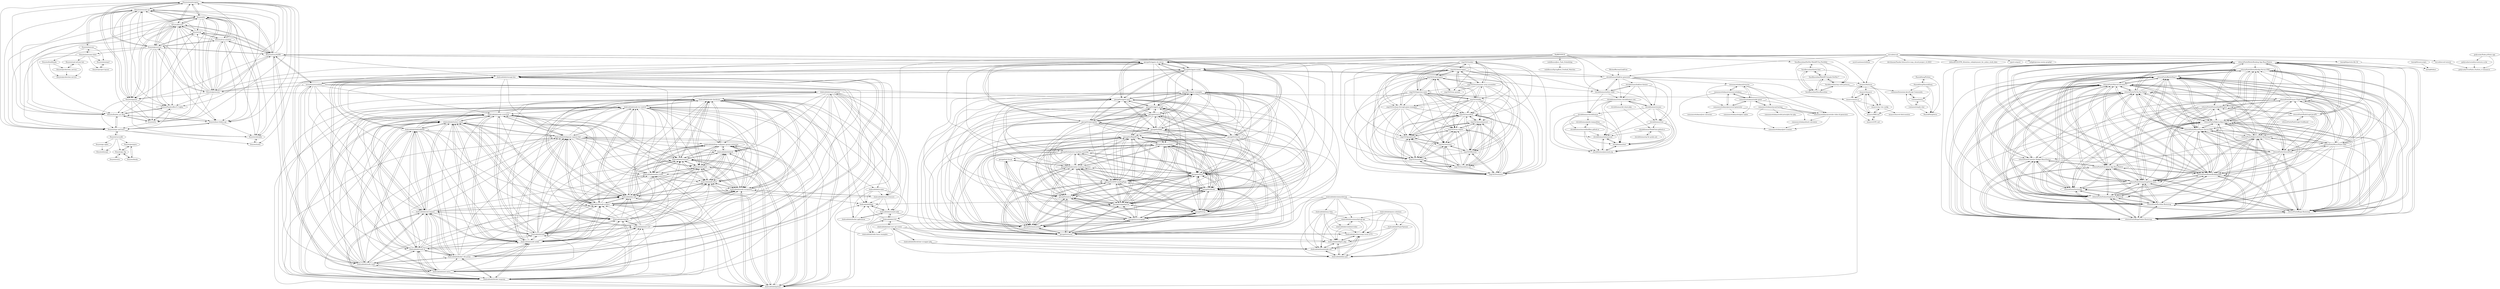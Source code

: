 digraph G {
"Kwynto/PandoraBox-0.3-alpha" -> "Kwynto/funbox_qt_elixir"
"Kwynto/PandoraBox-0.3-alpha" -> "Kwynto/Go"
"Kwynto/PandoraBox-0.3-alpha" -> "Kwynto/exps-and-tests"
"mig1023/autoform" -> "mig1023/pseudoneural"
"mig1023/autoform" -> "mig1023/twitnews"
"mig1023/autoform" -> "mig1023/autoform.net"
"mig1023/autoform" -> "mig1023/autoform2"
"mig1023/autoform" -> "mig1023/fileshub"
"mig1023/autoform" -> "mig1023/autotest"
"mig1023/autoform" -> "mig1023/graphmath"
"mig1023/autoform" -> "mig1023/vms-export"
"mig1023/fileshub" -> "mig1023/twitnews"
"mig1023/fileshub" -> "mig1023/pseudoneural"
"mig1023/fileshub" -> "mig1023/autotest"
"mig1023/fileshub" -> "mig1023/autoform.net"
"mig1023/fileshub" -> "mig1023/autoform"
"mig1023/fileshub" -> "mig1023/autoform2"
"mig1023/fileshub" -> "mig1023/graphmath"
"mig1023/fileshub" -> "mig1023/vms-export"
"mig1023/interceptor" -> "mig1023/velociraptor"
"mig1023/interceptor" -> "mig1023/warhammer-army-assembler"
"mig1023/interceptor" -> "mig1023/injection-eater"
"mig1023/interceptor" -> "mig1023/shilka"
"mig1023/interceptor" -> "mig1023/autoform"
"mig1023/interceptor" -> "mig1023/csharp-through-game-examples"
"mig1023/interceptor" -> "mig1023/seeker"
"mig1023/interceptor" -> "mig1023/autoform.net"
"mig1023/interceptor" -> "mig1023/autoform2"
"mig1023/interceptor" -> "mig1023/pseudoneural"
"mig1023/interceptor" -> "mig1023/twitnews"
"mig1023/interceptor" -> "mig1023/autotest"
"mig1023/interceptor" -> "mig1023/graphmath"
"mig1023/interceptor" -> "mig1023/vms-export"
"mig1023/shilka" -> "mig1023/injection-eater"
"mig1023/shilka" -> "mig1023/autoform"
"mig1023/shilka" -> "mig1023/interceptor"
"mig1023/shilka" -> "mig1023/autoform.net"
"mig1023/shilka" -> "mig1023/autoform2"
"mig1023/shilka" -> "mig1023/velociraptor"
"mig1023/shilka" -> "mig1023/pseudoneural"
"mig1023/shilka" -> "mig1023/twitnews"
"mig1023/shilka" -> "mig1023/autotest"
"mig1023/shilka" -> "mig1023/graphmath"
"mig1023/shilka" -> "mig1023/vms-export"
"mig1023/shilka" -> "mig1023/fileshub"
"mig1023/shilka" -> "mig1023/csharp-through-game-examples"
"mig1023/shilka" -> "mig1023/warhammer-army-assembler"
"mig1023/velociraptor" -> "mig1023/injection-eater"
"mig1023/velociraptor" -> "mig1023/interceptor"
"mig1023/velociraptor" -> "mig1023/csharp-through-game-examples"
"mig1023/velociraptor" -> "mig1023/rear-gunner"
"mig1023/velociraptor" -> "mig1023/autoform.net"
"mig1023/velociraptor" -> "mig1023/warhammer-army-assembler"
"mig1023/velociraptor" -> "mig1023/autoform2"
"mig1023/velociraptor" -> "mig1023/fileshub"
"mig1023/velociraptor" -> "mig1023/autoform"
"mig1023/vms-export" -> "mig1023/twitnews"
"mig1023/vms-export" -> "mig1023/autotest"
"mig1023/vms-export" -> "mig1023/graphmath"
"mig1023/vms-export" -> "mig1023/autoform2"
"mig1023/vms-export" -> "mig1023/pseudoneural"
"mig1023/pseudoneural" -> "mig1023/twitnews"
"mig1023/pseudoneural" -> "mig1023/autoform"
"mig1023/pseudoneural" -> "mig1023/fileshub"
"mig1023/pseudoneural" -> "mig1023/autotest"
"mig1023/pseudoneural" -> "mig1023/graphmath"
"mig1023/pseudoneural" -> "mig1023/vms-export"
"mig1023/pseudoneural" -> "mig1023/autoform.net"
"mig1023/pseudoneural" -> "mig1023/autoform2"
"mig1023/twitnews" -> "mig1023/autotest"
"mig1023/twitnews" -> "mig1023/pseudoneural"
"mig1023/twitnews" -> "mig1023/fileshub"
"mig1023/twitnews" -> "mig1023/graphmath"
"mig1023/twitnews" -> "mig1023/vms-export"
"mig1023/twitnews" -> "mig1023/autoform"
"mig1023/twitnews" -> "mig1023/autoform2"
"mig1023/autotest" -> "mig1023/twitnews"
"mig1023/autotest" -> "mig1023/graphmath"
"mig1023/autotest" -> "mig1023/vms-export"
"mig1023/autotest" -> "mig1023/autoform2"
"mig1023/autotest" -> "mig1023/pseudoneural"
"mig1023/autotest" -> "mig1023/fileshub"
"mig1023/graphmath" -> "mig1023/twitnews"
"mig1023/graphmath" -> "mig1023/autotest"
"mig1023/graphmath" -> "mig1023/vms-export"
"mig1023/graphmath" -> "mig1023/autoform2"
"mig1023/graphmath" -> "mig1023/pseudoneural"
"mig1023/graphmath" -> "mig1023/autoform.net"
"mig1023/graphmath" -> "mig1023/autoform"
"MichaelBarney/LinkFree" -> "chriskthomas/linkfree-generator" ["e"=1]
"Kwynto/funbox_qt_elixir" -> "Kwynto/PandoraBox-0.3-alpha"
"Kwynto/funbox_qt_elixir" -> "Kwynto/Go"
"Kwynto/funbox_qt_elixir" -> "Kwynto/base-folders-go"
"Kwynto/funbox_qt_elixir" -> "Kwynto/exps-and-tests"
"mig1023/seeker" -> "mig1023/warhammer-army-assembler"
"mig1023/seeker" -> "mig1023/interceptor"
"mig1023/seeker" -> "mig1023/velociraptor"
"mig1023/seeker" -> "mig1023/injection-eater"
"mig1023/seeker" -> "mig1023/csharp-through-game-examples"
"mig1023/seeker" -> "mig1023/rear-gunner"
"mig1023/seeker" -> "mig1023/shilka"
"mig1023/seeker" -> "mig1023/twitnews"
"mig1023/seeker" -> "mig1023/graphmath"
"mig1023/seeker" -> "mig1023/autoform"
"mig1023/seeker" -> "mig1023/autoform2"
"mig1023/injection-eater" -> "mig1023/autoform"
"mig1023/injection-eater" -> "mig1023/velociraptor"
"mig1023/injection-eater" -> "mig1023/pseudoneural"
"mig1023/injection-eater" -> "mig1023/twitnews"
"mig1023/injection-eater" -> "mig1023/autotest"
"mig1023/injection-eater" -> "mig1023/graphmath"
"mig1023/injection-eater" -> "mig1023/interceptor"
"mig1023/injection-eater" -> "mig1023/shilka"
"mig1023/injection-eater" -> "mig1023/autoform.net"
"mig1023/injection-eater" -> "mig1023/autoform2"
"mig1023/injection-eater" -> "mig1023/fileshub"
"mig1023/injection-eater" -> "mig1023/vms-export"
"mig1023/injection-eater" -> "mig1023/csharp-through-game-examples"
"Kwynto/awesome-elixir" -> "Kwynto/minimp3"
"Kwynto/awesome-elixir" -> "Kwynto/read-adviser-bot"
"Kwynto/awesome-elixir" -> "Kwynto/project-layout"
"Kwynto/awesome-elixir" -> "Kwynto/ionicons"
"Kwynto/awesome-elixir" -> "Kwynto/funbox_qt_elixir"
"mig1023/warhammer-army-assembler" -> "mig1023/seeker"
"mig1023/warhammer-army-assembler" -> "mig1023/interceptor"
"mig1023/warhammer-army-assembler" -> "mig1023/velociraptor"
"mig1023/warhammer-army-assembler" -> "mig1023/injection-eater"
"mig1023/warhammer-army-assembler" -> "mig1023/rear-gunner"
"mig1023/warhammer-army-assembler" -> "mig1023/shilka"
"mig1023/warhammer-army-assembler" -> "mig1023/csharp-through-game-examples"
"mig1023/warhammer-army-assembler" -> "mig1023/autoform"
"mig1023/warhammer-army-assembler" -> "mig1023/fileshub"
"mig1023/warhammer-army-assembler" -> "mig1023/twitnews"
"mig1023/autoform2" -> "mig1023/autoform.net"
"mig1023/autoform2" -> "mig1023/twitnews"
"mig1023/autoform2" -> "mig1023/autotest"
"mig1023/autoform2" -> "mig1023/graphmath"
"mig1023/autoform2" -> "mig1023/vms-export"
"mig1023/autoform2" -> "mig1023/autoform"
"mig1023/autoform.net" -> "mig1023/autoform2"
"mig1023/autoform.net" -> "mig1023/autoform"
"mig1023/autoform.net" -> "mig1023/pseudoneural"
"mig1023/autoform.net" -> "mig1023/fileshub"
"mig1023/autoform.net" -> "mig1023/twitnews"
"mig1023/autoform.net" -> "mig1023/autotest"
"mig1023/autoform.net" -> "mig1023/graphmath"
"mig1023/autoform.net" -> "mig1023/vms-export"
"SaraRasoulian/Quick-Quiz" -> "SaraRasoulian/WebAPI-Sample-DotNet-7"
"SaraRasoulian/Quick-Quiz" -> "SaraRasoulian/SaraRasoulian"
"SaraRasoulian/Quick-Quiz" -> "SaraRasoulian/oop-solid-patterns"
"SaraRasoulian/Quick-Quiz" -> "SaraRasoulian/DotNet-WebAPI-Vue-Portfolio"
"vontanne/tetris" -> "vontanne/Armenian-JavaScript-Community"
"vontanne/tetris" -> "vontanne/simple-chat"
"vontanne/tetris" -> "HasmikSarg/tetris"
"shahradelahi/coinmarketcap" -> "shahradelahi/SuperSpinner"
"shahradelahi/coinmarketcap" -> "shahradelahi/elliptic-php"
"shahradelahi/coinmarketcap" -> "shahradelahi/easy-http"
"shahradelahi/coinmarketcap" -> "shahradelahi/coinmarketcap-api"
"shahradelahi/coinmarketcap" -> "shahradelahi/handshake-util"
"shahradelahi/coinmarketcap" -> "shahradelahi/ethereumjs-issue-2374"
"shahradelahi/coinmarketcap" -> "shahradelahi/kee-pair"
"shahradelahi/coinmarketcap" -> "shahradelahi/bipjs"
"shahradelahi/coinmarketcap" -> "shahradelahi/tokio-basic-examples"
"shahradelahi/coinmarketcap" -> "shahradelahi/coindesk-ticker"
"shahradelahi/coindesk-ticker" -> "shahradelahi/ethereumjs-issue-2374"
"shahradelahi/coindesk-ticker" -> "shahradelahi/coinmarketcap-api"
"shahradelahi/coindesk-ticker" -> "shahradelahi/elliptic-php"
"HalfKP/NNUE" -> "chriskthomas/linkfree-generator"
"HalfKP/NNUE" -> "walidbosso/Java_Task_Scheduling"
"HalfKP/NNUE" -> "george0st/qgate-sln-mlrun"
"HalfKP/NNUE" -> "mig1023/seeker"
"HalfKP/NNUE" -> "george0st/qgate-model"
"HalfKP/NNUE" -> "george0st/qgate-perf"
"HalfKP/NNUE" -> "chriskthomas/author-child"
"HalfKP/NNUE" -> "imaarov/Patterns"
"HalfKP/NNUE" -> "SaraRasoulian/DotNet-WebAPI-Vue-Portfolio"
"ramazancetinkaya/ramazancetinkaya" -> "ramazancetinkaya/snake-game"
"ramazancetinkaya/ramazancetinkaya" -> "ramazancetinkaya/youtube-video-id-generator"
"ramazancetinkaya/ramazancetinkaya" -> "ramazancetinkaya/password-generator"
"ramazancetinkaya/ramazancetinkaya" -> "ramazancetinkaya/port-scanner"
"ramazancetinkaya/ramazancetinkaya" -> "ramazancetinkaya/tictactoe"
"imaarov/imaarov" -> "imaarov/my-vim-config"
"imaarov/imaarov" -> "imaarov/DBA.md"
"imaarov/imaarov" -> "imaarov/meme.js"
"shahradelahi/SuperSpinner" -> "shahradelahi/handshake-util"
"shahradelahi/SuperSpinner" -> "shahradelahi/elliptic-php"
"shahradelahi/SuperSpinner" -> "shahradelahi/ethereumjs-issue-2374"
"shahradelahi/SuperSpinner" -> "shahradelahi/kee-pair"
"george0st/Levenshtein" -> "george0st/RapidFuzz"
"george0st/Levenshtein" -> "george0st/storey"
"george0st/Levenshtein" -> "george0st/kubernetes-training-answers"
"george0st/Levenshtein" -> "george0st/memcached"
"george0st/Levenshtein" -> "george0st/coveragepy"
"george0st/Levenshtein" -> "george0st/ray"
"george0st/Levenshtein" -> "george0st/pipdeptree"
"george0st/Levenshtein" -> "george0st/mlrun_ui"
"george0st/Levenshtein" -> "george0st/dlookr"
"george0st/Levenshtein" -> "george0st/2050-LandingPage"
"george0st/Levenshtein" -> "george0st/feast"
"george0st/Levenshtein" -> "george0st/industry-machine-learning"
"Kwynto/awesome-go" -> "Kwynto/mindswapme"
"Kwynto/awesome-go" -> "Kwynto/funbox_qt_elixir"
"Kwynto/awesome-go" -> "Kwynto/ionicons"
"Kwynto/awesome-go" -> "Kwynto/agonist"
"Kwynto/awesome-go" -> "Kwynto/Go"
"Kwynto/awesome-go" -> "Kwynto/PandoraBox-0.3-alpha"
"Kwynto/awesome-go" -> "Kwynto/base-folders-go"
"Kwynto/awesome-go" -> "Kwynto/exps-and-tests"
"Kwynto/awesome-go" -> "Kwynto/lru"
"george0st/RapidFuzz" -> "george0st/storey"
"george0st/RapidFuzz" -> "george0st/memcached"
"george0st/RapidFuzz" -> "george0st/pipdeptree"
"george0st/RapidFuzz" -> "george0st/Levenshtein"
"george0st/RapidFuzz" -> "george0st/coveragepy"
"george0st/RapidFuzz" -> "george0st/kubernetes-training-answers"
"george0st/RapidFuzz" -> "george0st/mlrun_ui"
"george0st/RapidFuzz" -> "george0st/ray"
"george0st/RapidFuzz" -> "george0st/dlookr"
"george0st/RapidFuzz" -> "george0st/2050-LandingPage"
"george0st/RapidFuzz" -> "george0st/feast"
"shahradelahi/easy-http" -> "shahradelahi/handshake-util"
"shahradelahi/easy-http" -> "shahradelahi/elliptic-php"
"shahradelahi/easy-http" -> "shahradelahi/ethereumjs-issue-2374"
"shahradelahi/easy-http" -> "shahradelahi/kee-pair"
"shahradelahi/easy-http" -> "shahradelahi/coinmarketcap-api"
"Kwynto/gosession" -> "Kwynto/GracefulDB"
"Kwynto/gosession" -> "Kwynto/lru"
"Kwynto/gosession" -> "Kwynto/preserves"
"Kwynto/gosession" -> "Kwynto/mindswapme"
"Kwynto/gosession" -> "Kwynto/true-notation"
"Kwynto/gosession" -> "Kwynto/vql"
"Kwynto/gosession" -> "Kwynto/awesome-go"
"Kwynto/gosession" -> "Kwynto/agonist"
"Kwynto/gosession" -> "Kwynto/Kwynto"
"Kwynto/gosession" -> "george0st/qgate-model"
"Kwynto/gosession" -> "Kwynto/Go"
"Kwynto/gosession" -> "george0st/qgate-sln-mlrun"
"Kwynto/gosession" -> "Kwynto/PandoraBox-0.3-alpha"
"Kwynto/gosession" -> "george0st/qgate-perf"
"Kwynto/gosession" -> "shahradelahi/storage-box"
"mig1023/csharp-through-game-examples" -> "mig1023/autoform2"
"mig1023/csharp-through-game-examples" -> "mig1023/twitnews"
"mig1023/csharp-through-game-examples" -> "mig1023/autotest"
"mig1023/csharp-through-game-examples" -> "mig1023/graphmath"
"mig1023/csharp-through-game-examples" -> "mig1023/vms-export"
"mig1023/csharp-through-game-examples" -> "mig1023/autoform"
"mig1023/csharp-through-game-examples" -> "mig1023/velociraptor"
"mig1023/csharp-through-game-examples" -> "mig1023/autoform.net"
"Kwynto/project-layout" -> "Kwynto/minimp3"
"Kwynto/Kwynto" -> "Kwynto/agonist"
"Kwynto/Kwynto" -> "Kwynto/vql"
"Kwynto/Kwynto" -> "Kwynto/mindswapme"
"Kwynto/Kwynto" -> "Kwynto/base-folders-go"
"Kwynto/Kwynto" -> "Kwynto/GracefulDB"
"Kwynto/Kwynto" -> "Kwynto/awesome-go"
"Kwynto/Kwynto" -> "Kwynto/exps-and-tests"
"Kwynto/Kwynto" -> "Kwynto/funbox_qt_elixir"
"Kwynto/Kwynto" -> "Kwynto/colorable"
"Kwynto/Kwynto" -> "Kwynto/Go"
"Kwynto/Kwynto" -> "Kwynto/PandoraBox-0.3-alpha"
"Kwynto/Kwynto" -> "Kwynto/lru"
"Kwynto/Kwynto" -> "Kwynto/preserves"
"Kwynto/agonist" -> "Kwynto/Kwynto"
"Kwynto/agonist" -> "Kwynto/funbox_qt_elixir"
"Kwynto/agonist" -> "Kwynto/base-folders-go"
"Kwynto/agonist" -> "Kwynto/mindswapme"
"Kwynto/agonist" -> "Kwynto/Go"
"Kwynto/agonist" -> "Kwynto/awesome-go"
"Kwynto/agonist" -> "Kwynto/colorable"
"Kwynto/agonist" -> "Kwynto/PandoraBox-0.3-alpha"
"Kwynto/agonist" -> "Kwynto/exps-and-tests"
"Kwynto/mindswapme" -> "Kwynto/lru"
"Kwynto/mindswapme" -> "Kwynto/preserves"
"Kwynto/mindswapme" -> "Kwynto/funbox_qt_elixir"
"Kwynto/mindswapme" -> "Kwynto/awesome-go"
"Kwynto/mindswapme" -> "Kwynto/agonist"
"Kwynto/mindswapme" -> "Kwynto/base-folders-go"
"Kwynto/mindswapme" -> "Kwynto/exps-and-tests"
"Kwynto/mindswapme" -> "Kwynto/PandoraBox-0.3-alpha"
"Kwynto/mindswapme" -> "Kwynto/Go"
"Kwynto/mindswapme" -> "Kwynto/colorable"
"Kwynto/mindswapme" -> "Kwynto/isatty"
"Kwynto/mindswapme" -> "Kwynto/Kwynto"
"shahradelahi/shahradelahi" -> "shahradelahi/tsetmc-client"
"shahradelahi/shahradelahi" -> "shahradelahi/zod-request"
"shahradelahi/shahradelahi" -> "shahradelahi/docker-torproxy"
"shahradelahi/shahradelahi" -> "shahradelahi/node-netkit"
"shahradelahi/shahradelahi" -> "shahradelahi/storage-box"
"shahradelahi/shahradelahi" -> "shahradelahi/node-cronstack"
"shahradelahi/shahradelahi" -> "shahradelahi/vault-cli"
"shahradelahi/shahradelahi" -> "shahradelahi/node-archive"
"shahradelahi/shahradelahi" -> "shahradelahi/next-extra"
"shahradelahi/shahradelahi" -> "shahradelahi/node-vault"
"shahradelahi/shahradelahi" -> "shahradelahi/docker-cfw-proxy"
"shahradelahi/shahradelahi" -> "shahradelahi/rand"
"shahradelahi/shahradelahi" -> "shahradelahi/sha256"
"shahradelahi/shahradelahi" -> "shahradelahi/telegram-supasec-bot"
"shahradelahi/shahradelahi" -> "shahradelahi/node-tor-control"
"shahradelahi/docker-torproxy" -> "shahradelahi/node-netkit"
"shahradelahi/docker-torproxy" -> "shahradelahi/node-archive"
"shahradelahi/docker-torproxy" -> "shahradelahi/zod-request"
"shahradelahi/docker-torproxy" -> "shahradelahi/tsetmc-client"
"shahradelahi/docker-torproxy" -> "shahradelahi/node-cronstack"
"shahradelahi/docker-torproxy" -> "shahradelahi/docker-cfw-proxy"
"shahradelahi/docker-torproxy" -> "shahradelahi/node-tor-control"
"shahradelahi/docker-torproxy" -> "shahradelahi/vault-cli"
"shahradelahi/docker-torproxy" -> "shahradelahi/rand"
"shahradelahi/docker-torproxy" -> "shahradelahi/node-checksum"
"shahradelahi/docker-torproxy" -> "shahradelahi/sha256"
"shahradelahi/docker-torproxy" -> "shahradelahi/tgcloud"
"shahradelahi/docker-torproxy" -> "shahradelahi/telegram-supasec-bot"
"shahradelahi/docker-torproxy" -> "shahradelahi/next-csrf"
"shahradelahi/docker-torproxy" -> "shahradelahi/p-safe"
"shahradelahi/quera-solutions" -> "shahradelahi/ethereumjs-issue-2374"
"shahradelahi/quera-solutions" -> "shahradelahi/SuperSpinner"
"shahradelahi/quera-solutions" -> "shahradelahi/coinmarketcap-api"
"shahradelahi/quera-solutions" -> "shahradelahi/elliptic-php"
"shahradelahi/quera-solutions" -> "shahradelahi/kee-pair"
"shahradelahi/quera-solutions" -> "shahradelahi/handshake-util"
"Kwynto/preserves" -> "Kwynto/lru"
"Kwynto/preserves" -> "Kwynto/mindswapme"
"Kwynto/preserves" -> "Kwynto/gosession"
"Kwynto/preserves" -> "Kwynto/agonist"
"Kwynto/preserves" -> "Kwynto/awesome-go"
"Kwynto/preserves" -> "Kwynto/vql"
"Kwynto/preserves" -> "Kwynto/Go"
"Kwynto/preserves" -> "Kwynto/GracefulDB"
"Kwynto/preserves" -> "Kwynto/funbox_qt_elixir"
"Kwynto/preserves" -> "Kwynto/base-folders-go"
"Kwynto/preserves" -> "Kwynto/PandoraBox-0.3-alpha"
"Kwynto/preserves" -> "Kwynto/Kwynto"
"Kwynto/preserves" -> "Kwynto/true-notation"
"Kwynto/preserves" -> "Kwynto/exps-and-tests"
"Kwynto/preserves" -> "Kwynto/awesome-elixir"
"Kwynto/Go" -> "Kwynto/funbox_qt_elixir"
"Kwynto/Go" -> "Kwynto/PandoraBox-0.3-alpha"
"Kwynto/Go" -> "Kwynto/exps-and-tests"
"Kwynto/lru" -> "Kwynto/preserves"
"Kwynto/lru" -> "Kwynto/mindswapme"
"Kwynto/lru" -> "Kwynto/gosession"
"Kwynto/lru" -> "Kwynto/agonist"
"Kwynto/lru" -> "Kwynto/awesome-go"
"Kwynto/lru" -> "Kwynto/GracefulDB"
"Kwynto/lru" -> "Kwynto/funbox_qt_elixir"
"Kwynto/lru" -> "Kwynto/Go"
"Kwynto/lru" -> "Kwynto/base-folders-go"
"Kwynto/lru" -> "Kwynto/PandoraBox-0.3-alpha"
"Kwynto/lru" -> "Kwynto/exps-and-tests"
"Kwynto/lru" -> "Kwynto/true-notation"
"Kwynto/lru" -> "Kwynto/Kwynto"
"Kwynto/lru" -> "Kwynto/vql"
"Kwynto/lru" -> "Kwynto/colorable"
"george0st/mlrun_ui" -> "george0st/RapidFuzz"
"george0st/mlrun_ui" -> "george0st/ray"
"george0st/mlrun_ui" -> "george0st/memcached"
"george0st/mlrun_ui" -> "george0st/pipdeptree"
"george0st/mlrun_ui" -> "george0st/storey"
"george0st/mlrun_ui" -> "george0st/2050-LandingPage"
"george0st/mlrun_ui" -> "george0st/kubernetes-training-answers"
"george0st/mlrun_ui" -> "george0st/dlookr"
"george0st/mlrun_ui" -> "george0st/coveragepy"
"george0st/mlrun_ui" -> "george0st/Levenshtein"
"george0st/mlrun_ui" -> "george0st/feast"
"shahradelahi/blockchair-scrapper-php" -> "shahradelahi/kee-pair"
"shahradelahi/blockchair-scrapper-php" -> "shahradelahi/handshake-util"
"shahradelahi/blockchair-scrapper-php" -> "shahradelahi/next-test-api-routes"
"shahradelahi/elliptic-php" -> "shahradelahi/ethereumjs-issue-2374"
"shahradelahi/elliptic-php" -> "shahradelahi/kee-pair"
"shahradelahi/elliptic-php" -> "shahradelahi/handshake-util"
"shahradelahi/ethereumjs-issue-2374" -> "shahradelahi/elliptic-php"
"shahradelahi/ethereumjs-issue-2374" -> "shahradelahi/kee-pair"
"shahradelahi/ethereumjs-issue-2374" -> "shahradelahi/handshake-util"
"shahradelahi/kee-pair" -> "shahradelahi/elliptic-php"
"shahradelahi/kee-pair" -> "shahradelahi/ethereumjs-issue-2374"
"shahradelahi/kee-pair" -> "shahradelahi/handshake-util"
"shahradelahi/handshake-util" -> "shahradelahi/elliptic-php"
"shahradelahi/handshake-util" -> "shahradelahi/ethereumjs-issue-2374"
"shahradelahi/handshake-util" -> "shahradelahi/kee-pair"
"shahradelahi/bipjs" -> "shahradelahi/resend-node"
"shahradelahi/coinmarketcap-api" -> "shahradelahi/ethereumjs-issue-2374"
"shahradelahi/coinmarketcap-api" -> "shahradelahi/elliptic-php"
"shahradelahi/coinmarketcap-api" -> "shahradelahi/kee-pair"
"shahradelahi/coinmarketcap-api" -> "shahradelahi/coindesk-ticker"
"shahradelahi/coinmarketcap-api" -> "shahradelahi/handshake-util"
"shahradelahi/next-test-api-routes" -> "shahradelahi/ethereumjs-issue-2374"
"shahradelahi/next-test-api-routes" -> "shahradelahi/kee-pair"
"shahradelahi/next-test-api-routes" -> "shahradelahi/blockchair-scrapper-php"
"shahradelahi/next-test-api-routes" -> "shahradelahi/handshake-util"
"shahradelahi/next-test-api-routes" -> "shahradelahi/tokio-basic-examples"
"shahradelahi/next-test-api-routes" -> "shahradelahi/s3cli"
"shahradelahi/next-test-api-routes" -> "shahradelahi/elliptic-php"
"shahradelahi/react-treasure" -> "shahradelahi/node-wireguard"
"shahradelahi/react-treasure" -> "shahradelahi/tgcloud"
"shahradelahi/react-treasure" -> "shahradelahi/fix-fetch"
"shahradelahi/react-treasure" -> "shahradelahi/react-geetest"
"shahradelahi/react-treasure" -> "shahradelahi/resend-node"
"shahradelahi/react-treasure" -> "shahradelahi/bipjs"
"chriskthomas/static.chriskthomas.com" -> "chriskthomas/vtex"
"chriskthomas/static.chriskthomas.com" -> "chriskthomas/ckt-share-php"
"chriskthomas/static.chriskthomas.com" -> "chriskthomas/resume"
"chriskthomas/static.chriskthomas.com" -> "chriskthomas/chriskthomas"
"chriskthomas/static.chriskthomas.com" -> "chriskthomas/mlarasusan"
"chriskthomas/static.chriskthomas.com" -> "chriskthomas/test"
"chriskthomas/static.chriskthomas.com" -> "chriskthomas/jamstack.org"
"Kwynto/minimp3" -> "Kwynto/project-layout"
"Kwynto/ionicons" -> "Kwynto/minimp3"
"Kwynto/ionicons" -> "Kwynto/awesome-elixir"
"Kwynto/ionicons" -> "Kwynto/awesome-go"
"Kwynto/ionicons" -> "Kwynto/htmlblanks"
"Kwynto/read-adviser-bot" -> "Kwynto/production_service"
"Kwynto/read-adviser-bot" -> "Kwynto/production-service"
"imaarov/Patterns" -> "imaarov/meme.js"
"imaarov/Patterns" -> "imaarov/DBA.md"
"imaarov/Patterns" -> "imaarov/imaarov"
"imaarov/Patterns" -> "imaarov/my-vim-config"
"Kwynto/htmlblanks" -> "Kwynto/production-service"
"Kwynto/htmlblanks" -> "Kwynto/production_service"
"Kwynto/production_service" -> "Kwynto/read-adviser-bot"
"Kwynto/production_service" -> "Kwynto/production-service"
"SaraRasoulian/SaraRasoulian" -> "SaraRasoulian/oop-solid-patterns"
"SaraRasoulian/SaraRasoulian" -> "SaraRasoulian/Quick-Quiz"
"SaraRasoulian/SaraRasoulian" -> "SaraRasoulian/WebAPI-Sample-DotNet-7"
"Kwynto/GracefulDB" -> "Kwynto/gosession"
"Kwynto/GracefulDB" -> "Kwynto/true-notation"
"Kwynto/GracefulDB" -> "Kwynto/vql"
"Kwynto/GracefulDB" -> "Kwynto/lru"
"Kwynto/GracefulDB" -> "Kwynto/Kwynto"
"Kwynto/GracefulDB" -> "Kwynto/preserves"
"Kwynto/GracefulDB" -> "george0st/qgate-model"
"Kwynto/GracefulDB" -> "george0st/qgate-sln-mlrun"
"Kwynto/GracefulDB" -> "shahradelahi/storage-box"
"Kwynto/GracefulDB" -> "Kwynto/agonist"
"Kwynto/GracefulDB" -> "shahradelahi/node-vault"
"Kwynto/GracefulDB" -> "Kwynto/mindswapme"
"Kwynto/GracefulDB" -> "Kwynto/awesome-go"
"Kwynto/GracefulDB" -> "shahradelahi/next-extra"
"Kwynto/GracefulDB" -> "wireadmin/wireadmin"
"george0st/qgate-sln-mlrun" -> "george0st/qgate-model"
"george0st/qgate-sln-mlrun" -> "george0st/qgate-perf"
"george0st/qgate-sln-mlrun" -> "george0st/george0st"
"george0st/qgate-sln-mlrun" -> "george0st/mlrun"
"george0st/qgate-sln-mlrun" -> "george0st/faker"
"george0st/qgate-sln-mlrun" -> "george0st/wcons"
"george0st/qgate-sln-mlrun" -> "george0st/qgate-graph"
"george0st/qgate-sln-mlrun" -> "george0st/qgate-examples"
"george0st/qgate-sln-mlrun" -> "george0st/feast"
"george0st/qgate-sln-mlrun" -> "george0st/2050-LandingPage"
"george0st/qgate-sln-mlrun" -> "chriskthomas/author-child"
"george0st/qgate-sln-mlrun" -> "george0st/dlookr"
"george0st/qgate-sln-mlrun" -> "shahradelahi/storage-box"
"george0st/qgate-sln-mlrun" -> "Kwynto/GracefulDB"
"george0st/qgate-sln-mlrun" -> "george0st/industry-machine-learning"
"george0st/qgate-model" -> "george0st/qgate-sln-mlrun"
"george0st/qgate-model" -> "george0st/qgate-perf"
"george0st/qgate-model" -> "george0st/wcons"
"george0st/qgate-model" -> "george0st/george0st"
"george0st/qgate-model" -> "george0st/faker"
"george0st/qgate-model" -> "george0st/mlrun"
"george0st/qgate-model" -> "george0st/qgate-graph"
"george0st/qgate-model" -> "george0st/qgate-examples"
"george0st/qgate-model" -> "chriskthomas/linkfree-generator"
"george0st/qgate-model" -> "Kwynto/GracefulDB"
"george0st/qgate-model" -> "shahradelahi/storage-box"
"george0st/qgate-model" -> "george0st/feast"
"george0st/qgate-model" -> "george0st/dlookr"
"george0st/qgate-model" -> "chriskthomas/author-child"
"george0st/qgate-model" -> "george0st/2050-LandingPage"
"wireadmin/wireadmin" -> "shahradelahi/node-vault"
"wireadmin/wireadmin" -> "shahradelahi/storage-box"
"wireadmin/wireadmin" -> "shahradelahi/docker-cfw-proxy"
"wireadmin/wireadmin" -> "shahradelahi/vault-cli"
"wireadmin/wireadmin" -> "shahradelahi/zod-request"
"wireadmin/wireadmin" -> "george0st/qgate-model"
"wireadmin/wireadmin" -> "shahradelahi/next-extra"
"wireadmin/wireadmin" -> "shahradelahi/docker-torproxy"
"wireadmin/wireadmin" -> "Kwynto/GracefulDB"
"wireadmin/wireadmin" -> "george0st/qgate-sln-mlrun"
"wireadmin/wireadmin" -> "Kwynto/gosession"
"wireadmin/wireadmin" -> "george0st/qgate-perf"
"wireadmin/wireadmin" -> "shahradelahi/node-cronstack"
"wireadmin/wireadmin" -> "shahradelahi/tsetmc-client"
"wireadmin/wireadmin" -> "shahradelahi/react-geetest"
"shahradelahi/tsetmc-client" -> "shahradelahi/node-netkit"
"shahradelahi/tsetmc-client" -> "shahradelahi/node-archive"
"shahradelahi/tsetmc-client" -> "shahradelahi/zod-request"
"shahradelahi/tsetmc-client" -> "shahradelahi/node-cronstack"
"shahradelahi/tsetmc-client" -> "shahradelahi/vault-cli"
"shahradelahi/tsetmc-client" -> "shahradelahi/shahradelahi"
"shahradelahi/tsetmc-client" -> "shahradelahi/docker-torproxy"
"shahradelahi/tsetmc-client" -> "shahradelahi/telegram-supasec-bot"
"shahradelahi/tsetmc-client" -> "shahradelahi/rand"
"shahradelahi/tsetmc-client" -> "shahradelahi/next-csrf"
"shahradelahi/tsetmc-client" -> "shahradelahi/p-safe"
"shahradelahi/tsetmc-client" -> "shahradelahi/sha256"
"shahradelahi/tsetmc-client" -> "shahradelahi/node-tor-control"
"shahradelahi/tsetmc-client" -> "shahradelahi/node-checksum"
"shahradelahi/tsetmc-client" -> "shahradelahi/shadcn-svelte"
"george0st/mlrun" -> "george0st/feast"
"george0st/mlrun" -> "george0st/faker"
"george0st/mlrun" -> "george0st/dlookr"
"george0st/mlrun" -> "george0st/qgate-examples"
"george0st/mlrun" -> "george0st/george0st"
"george0st/mlrun" -> "george0st/qgate-graph"
"george0st/mlrun" -> "george0st/ray"
"george0st/mlrun" -> "george0st/pipdeptree"
"george0st/mlrun" -> "george0st/memcached"
"george0st/mlrun" -> "george0st/2050-LandingPage"
"george0st/mlrun" -> "george0st/RapidFuzz"
"george0st/mlrun" -> "george0st/mlrun_ui"
"george0st/mlrun" -> "george0st/storey"
"george0st/mlrun" -> "george0st/kubernetes-training-answers"
"george0st/mlrun" -> "george0st/wcons"
"Kwynto/base-folders-go" -> "Kwynto/exps-and-tests"
"Kwynto/base-folders-go" -> "Kwynto/funbox_qt_elixir"
"Kwynto/base-folders-go" -> "Kwynto/colorable"
"george0st/memcached" -> "george0st/storey"
"george0st/memcached" -> "george0st/coveragepy"
"george0st/memcached" -> "george0st/kubernetes-training-answers"
"george0st/memcached" -> "george0st/ray"
"george0st/memcached" -> "george0st/pipdeptree"
"george0st/memcached" -> "george0st/RapidFuzz"
"george0st/memcached" -> "george0st/mlrun_ui"
"george0st/memcached" -> "george0st/Levenshtein"
"george0st/memcached" -> "george0st/dlookr"
"george0st/memcached" -> "george0st/2050-LandingPage"
"george0st/memcached" -> "george0st/feast"
"george0st/memcached" -> "george0st/v3io-py"
"george0st/coveragepy" -> "george0st/memcached"
"george0st/coveragepy" -> "george0st/storey"
"george0st/coveragepy" -> "george0st/kubernetes-training-answers"
"george0st/coveragepy" -> "george0st/pipdeptree"
"george0st/coveragepy" -> "george0st/RapidFuzz"
"george0st/coveragepy" -> "george0st/ray"
"george0st/coveragepy" -> "george0st/Levenshtein"
"george0st/coveragepy" -> "george0st/mlrun_ui"
"george0st/coveragepy" -> "george0st/dlookr"
"george0st/coveragepy" -> "george0st/2050-LandingPage"
"george0st/coveragepy" -> "george0st/feast"
"george0st/coveragepy" -> "george0st/v3io-py"
"shahradelahi/react-geetest" -> "shahradelahi/node-wireguard"
"shahradelahi/react-geetest" -> "shahradelahi/tgcloud"
"shahradelahi/react-geetest" -> "shahradelahi/fix-fetch"
"shahradelahi/react-geetest" -> "shahradelahi/react-treasure"
"shahradelahi/react-geetest" -> "shahradelahi/node-checksum"
"shahradelahi/react-geetest" -> "shahradelahi/bipjs"
"shahradelahi/react-geetest" -> "shahradelahi/vault"
"shahradelahi/react-geetest" -> "shahradelahi/renovate"
"shahradelahi/react-geetest" -> "shahradelahi/telegraf"
"shahradelahi/react-geetest" -> "shahradelahi/resend-node"
"shahradelahi/react-geetest" -> "shahradelahi/docker-pgbouncer"
"shahradelahi/react-geetest" -> "shahradelahi/scripts"
"shahradelahi/react-geetest" -> "shahradelahi/s3cli"
"shahradelahi/react-geetest" -> "shahradelahi/p-safe"
"shahradelahi/react-geetest" -> "shahradelahi/bing-wallpaper-gnome-extension"
"vittorioPiotti/BattleShip-C" -> "vittorioPiotti/MatrixCalculator-C"
"vittorioPiotti/BattleShip-C" -> "vittorioPiotti/HotelsBookig-Server-PHP"
"vittorioPiotti/BattleShip-C" -> "vittorioPiotti/BingoOnline-Bootstrap"
"vittorioPiotti/BattleShip-C" -> "vittorioPiotti/DijkstraAlgorithm-C"
"vittorioPiotti/BattleShip-C" -> "vittorioPiotti/Bingo-Bootstrap"
"vittorioPiotti/BattleShip-C" -> "vittorioPiotti/Portfolio-Bootstrap"
"vittorioPiotti/BattleShip-C" -> "vittorioPiotti/SubnettingSolver-Bootstrap"
"vittorioPiotti/BattleShip-C" -> "vittorioPiotti/Gestionale"
"vittorioPiotti/BattleShip-C" -> "vittorioPiotti/SubnettingSolver-Java"
"vittorioPiotti/BattleShip-C" -> "vittorioPiotti/HotelsBooking-Web"
"vittorioPiotti/BattleShip-C" -> "vittorioPiotti/Calculator-App-ReactNative"
"vittorioPiotti/BattleShip-C" -> "vittorioPiotti/MusicPlayer-Web"
"vittorioPiotti/BattleShip-C" -> "vittorioPiotti/Calendar-Widget-ReactNative"
"vittorioPiotti/BattleShip-C" -> "vittorioPiotti/MusicPlayer-Server-PHP"
"vittorioPiotti/BattleShip-C" -> "vittorioPiotti/vittorioPiotti"
"george0st/storey" -> "george0st/memcached"
"george0st/storey" -> "george0st/coveragepy"
"george0st/storey" -> "george0st/kubernetes-training-answers"
"george0st/storey" -> "george0st/RapidFuzz"
"george0st/storey" -> "george0st/pipdeptree"
"george0st/storey" -> "george0st/ray"
"george0st/storey" -> "george0st/2050-LandingPage"
"george0st/storey" -> "george0st/Levenshtein"
"george0st/storey" -> "george0st/mlrun_ui"
"george0st/storey" -> "george0st/feast"
"george0st/storey" -> "george0st/dlookr"
"george0st/qgate-graph" -> "george0st/qgate-examples"
"george0st/qgate-graph" -> "george0st/qgate-perf"
"george0st/qgate-graph" -> "george0st/feast"
"george0st/qgate-graph" -> "george0st/george0st"
"george0st/qgate-graph" -> "george0st/dlookr"
"george0st/qgate-graph" -> "george0st/ray"
"george0st/qgate-graph" -> "george0st/pipdeptree"
"george0st/qgate-graph" -> "george0st/mlrun"
"george0st/qgate-graph" -> "george0st/2050-LandingPage"
"george0st/qgate-graph" -> "george0st/memcached"
"george0st/qgate-graph" -> "george0st/RapidFuzz"
"george0st/qgate-graph" -> "george0st/mlrun_ui"
"george0st/qgate-graph" -> "george0st/storey"
"george0st/qgate-graph" -> "george0st/Levenshtein"
"george0st/qgate-graph" -> "george0st/kubernetes-training-answers"
"george0st/ray" -> "george0st/memcached"
"george0st/ray" -> "george0st/pipdeptree"
"george0st/ray" -> "george0st/kubernetes-training-answers"
"george0st/ray" -> "george0st/storey"
"george0st/ray" -> "george0st/RapidFuzz"
"george0st/ray" -> "george0st/mlrun_ui"
"george0st/ray" -> "george0st/dlookr"
"george0st/ray" -> "george0st/coveragepy"
"george0st/ray" -> "george0st/feast"
"george0st/ray" -> "george0st/Levenshtein"
"george0st/ray" -> "george0st/2050-LandingPage"
"george0st/ray" -> "george0st/industry-machine-learning"
"george0st/qgate-perf" -> "george0st/qgate-graph"
"george0st/qgate-perf" -> "george0st/qgate-sln-mlrun"
"george0st/qgate-perf" -> "george0st/qgate-examples"
"george0st/qgate-perf" -> "george0st/wcons"
"george0st/qgate-perf" -> "george0st/george0st"
"george0st/qgate-perf" -> "george0st/qgate-model"
"george0st/qgate-perf" -> "george0st/mlrun"
"george0st/qgate-perf" -> "george0st/feast"
"george0st/qgate-perf" -> "george0st/faker"
"george0st/qgate-perf" -> "george0st/dlookr"
"george0st/qgate-perf" -> "george0st/ray"
"george0st/qgate-perf" -> "george0st/2050-LandingPage"
"george0st/qgate-perf" -> "george0st/pipdeptree"
"george0st/qgate-perf" -> "george0st/industry-machine-learning"
"george0st/qgate-perf" -> "george0st/memcached"
"vittorioPiotti/DijkstraSolver-Bootstrap-Vis" -> "vittorioPiotti/HotelsBooking-Web"
"vittorioPiotti/DijkstraSolver-Bootstrap-Vis" -> "vittorioPiotti/HotelsBooking-App-ReactNative"
"vittorioPiotti/DijkstraSolver-Bootstrap-Vis" -> "vittorioPiotti/Bingo-Bootstrap"
"vittorioPiotti/DijkstraSolver-Bootstrap-Vis" -> "vittorioPiotti/Primary-Flight-Display"
"vittorioPiotti/DijkstraSolver-Bootstrap-Vis" -> "vittorioPiotti/FermatAndRSA-Java"
"vittorioPiotti/DijkstraSolver-Bootstrap-Vis" -> "vittorioPiotti/Calculator-App-ReactNative"
"vittorioPiotti/DijkstraSolver-Bootstrap-Vis" -> "vittorioPiotti/SubnettingSolver-Java"
"vittorioPiotti/DijkstraSolver-Bootstrap-Vis" -> "vittorioPiotti/BingoOnline-Bootstrap"
"vittorioPiotti/DijkstraSolver-Bootstrap-Vis" -> "vittorioPiotti/Portfolio-Bootstrap"
"vittorioPiotti/DijkstraSolver-Bootstrap-Vis" -> "vittorioPiotti/SubnettingSolver-Bootstrap"
"vittorioPiotti/DijkstraSolver-Bootstrap-Vis" -> "vittorioPiotti/DijkstraAlgorithm-C"
"vittorioPiotti/DijkstraSolver-Bootstrap-Vis" -> "vittorioPiotti/MusicPlayer-Web"
"vittorioPiotti/DijkstraSolver-Bootstrap-Vis" -> "vittorioPiotti/BattleShip-C"
"vittorioPiotti/DijkstraSolver-Bootstrap-Vis" -> "vittorioPiotti/TicTacToe-Online"
"vittorioPiotti/DijkstraSolver-Bootstrap-Vis" -> "vittorioPiotti/MatrixCalculator-C"
"vittorioPiotti/Bingo-Bootstrap" -> "vittorioPiotti/MatrixCalculator-C"
"vittorioPiotti/Bingo-Bootstrap" -> "vittorioPiotti/BingoOnline-Bootstrap"
"vittorioPiotti/Bingo-Bootstrap" -> "vittorioPiotti/HotelsBooking-Web"
"vittorioPiotti/Bingo-Bootstrap" -> "vittorioPiotti/BattleShip-C"
"vittorioPiotti/Bingo-Bootstrap" -> "vittorioPiotti/DijkstraAlgorithm-C"
"vittorioPiotti/Bingo-Bootstrap" -> "vittorioPiotti/TicTacToe-Online"
"vittorioPiotti/Bingo-Bootstrap" -> "vittorioPiotti/HotelsBookig-Server-PHP"
"vittorioPiotti/Bingo-Bootstrap" -> "vittorioPiotti/SubnettingSolver-Bootstrap"
"vittorioPiotti/Bingo-Bootstrap" -> "vittorioPiotti/MusicPlayer-Server-PHP"
"vittorioPiotti/Bingo-Bootstrap" -> "vittorioPiotti/DijkstraSolver-Bootstrap-Vis"
"vittorioPiotti/Bingo-Bootstrap" -> "vittorioPiotti/Portfolio-Bootstrap"
"vittorioPiotti/Bingo-Bootstrap" -> "vittorioPiotti/HotelsBooking-App-ReactNative"
"vittorioPiotti/Bingo-Bootstrap" -> "vittorioPiotti/Calculator-App-ReactNative"
"vittorioPiotti/Bingo-Bootstrap" -> "vittorioPiotti/SubnettingSolver-Java"
"vittorioPiotti/Bingo-Bootstrap" -> "vittorioPiotti/vittorioPiotti"
"vittorioPiotti/SubnettingSolver-Bootstrap" -> "vittorioPiotti/Portfolio-Bootstrap"
"vittorioPiotti/SubnettingSolver-Bootstrap" -> "vittorioPiotti/BingoOnline-Bootstrap"
"vittorioPiotti/SubnettingSolver-Bootstrap" -> "vittorioPiotti/SubnettingSolver-Java"
"vittorioPiotti/SubnettingSolver-Bootstrap" -> "vittorioPiotti/Gestionale"
"vittorioPiotti/SubnettingSolver-Bootstrap" -> "vittorioPiotti/Calculator-App-ReactNative"
"vittorioPiotti/SubnettingSolver-Bootstrap" -> "vittorioPiotti/MatrixCalculator-C"
"vittorioPiotti/SubnettingSolver-Bootstrap" -> "vittorioPiotti/HotelsBooking-Web"
"vittorioPiotti/SubnettingSolver-Bootstrap" -> "vittorioPiotti/Calendar-Widget-ReactNative"
"vittorioPiotti/SubnettingSolver-Bootstrap" -> "vittorioPiotti/TicTacToe-Online"
"vittorioPiotti/SubnettingSolver-Bootstrap" -> "vittorioPiotti/BattleShip-C"
"vittorioPiotti/SubnettingSolver-Bootstrap" -> "vittorioPiotti/Bingo-Bootstrap"
"vittorioPiotti/SubnettingSolver-Bootstrap" -> "vittorioPiotti/HotelsBookig-Server-PHP"
"george0st/kubernetes-training-answers" -> "george0st/memcached"
"george0st/kubernetes-training-answers" -> "george0st/storey"
"george0st/kubernetes-training-answers" -> "george0st/coveragepy"
"george0st/kubernetes-training-answers" -> "george0st/ray"
"george0st/kubernetes-training-answers" -> "george0st/RapidFuzz"
"george0st/kubernetes-training-answers" -> "george0st/pipdeptree"
"george0st/kubernetes-training-answers" -> "george0st/Levenshtein"
"george0st/kubernetes-training-answers" -> "george0st/mlrun_ui"
"george0st/kubernetes-training-answers" -> "george0st/dlookr"
"george0st/kubernetes-training-answers" -> "george0st/2050-LandingPage"
"george0st/kubernetes-training-answers" -> "george0st/feast"
"george0st/kubernetes-training-answers" -> "george0st/industry-machine-learning"
"george0st/kubernetes-training-answers" -> "george0st/v3io-py"
"george0st/industry-machine-learning" -> "george0st/kubernetes-training-answers"
"george0st/industry-machine-learning" -> "george0st/2050-LandingPage"
"george0st/industry-machine-learning" -> "george0st/storey"
"george0st/industry-machine-learning" -> "george0st/ray"
"george0st/industry-machine-learning" -> "george0st/Levenshtein"
"george0st/industry-machine-learning" -> "george0st/pipdeptree"
"george0st/industry-machine-learning" -> "george0st/RapidFuzz"
"george0st/industry-machine-learning" -> "george0st/memcached"
"george0st/industry-machine-learning" -> "george0st/coveragepy"
"george0st/industry-machine-learning" -> "george0st/dlookr"
"george0st/industry-machine-learning" -> "george0st/mlrun_ui"
"george0st/industry-machine-learning" -> "george0st/feast"
"george0st/industry-machine-learning" -> "george0st/v3io-py"
"Kwynto/exps-and-tests" -> "Kwynto/base-folders-go"
"Kwynto/exps-and-tests" -> "Kwynto/funbox_qt_elixir"
"Kwynto/exps-and-tests" -> "Kwynto/cursusdb"
"Kwynto/exps-and-tests" -> "Kwynto/isatty"
"Kwynto/exps-and-tests" -> "Kwynto/colorable"
"vittorioPiotti/TicTacToe-Online" -> "vittorioPiotti/DijkstraAlgorithm-C"
"vittorioPiotti/TicTacToe-Online" -> "vittorioPiotti/HotelsBooking-Web"
"vittorioPiotti/TicTacToe-Online" -> "vittorioPiotti/Bingo-Bootstrap"
"vittorioPiotti/TicTacToe-Online" -> "vittorioPiotti/BingoOnline-Bootstrap"
"vittorioPiotti/TicTacToe-Online" -> "vittorioPiotti/SubnettingSolver-Bootstrap"
"vittorioPiotti/TicTacToe-Online" -> "vittorioPiotti/SubnettingSolver-Java"
"vittorioPiotti/TicTacToe-Online" -> "vittorioPiotti/Primary-Flight-Display"
"vittorioPiotti/TicTacToe-Online" -> "vittorioPiotti/HotelsBooking-App-ReactNative"
"vittorioPiotti/TicTacToe-Online" -> "vittorioPiotti/MatrixCalculator-C"
"vittorioPiotti/TicTacToe-Online" -> "vittorioPiotti/HotelsBookig-Server-PHP"
"vittorioPiotti/TicTacToe-Online" -> "vittorioPiotti/vittorioPiotti"
"vittorioPiotti/TicTacToe-Online" -> "vittorioPiotti/BattleShip-C"
"vittorioPiotti/TicTacToe-Online" -> "vittorioPiotti/Portfolio-Bootstrap"
"vittorioPiotti/TicTacToe-Online" -> "vittorioPiotti/Calendar-Widget-ReactNative"
"vittorioPiotti/TicTacToe-Online" -> "vittorioPiotti/MusicPlayer-Server-PHP"
"vittorioPiotti/BingoOnline-Bootstrap" -> "vittorioPiotti/Portfolio-Bootstrap"
"vittorioPiotti/BingoOnline-Bootstrap" -> "vittorioPiotti/SubnettingSolver-Bootstrap"
"vittorioPiotti/BingoOnline-Bootstrap" -> "vittorioPiotti/Calculator-App-ReactNative"
"vittorioPiotti/BingoOnline-Bootstrap" -> "vittorioPiotti/Bingo-Bootstrap"
"vittorioPiotti/BingoOnline-Bootstrap" -> "vittorioPiotti/MatrixCalculator-C"
"vittorioPiotti/BingoOnline-Bootstrap" -> "vittorioPiotti/BattleShip-C"
"vittorioPiotti/BingoOnline-Bootstrap" -> "vittorioPiotti/DijkstraAlgorithm-C"
"vittorioPiotti/BingoOnline-Bootstrap" -> "vittorioPiotti/SubnettingSolver-Java"
"vittorioPiotti/BingoOnline-Bootstrap" -> "vittorioPiotti/HotelsBooking-Web"
"vittorioPiotti/BingoOnline-Bootstrap" -> "vittorioPiotti/Calendar-Widget-ReactNative"
"vittorioPiotti/BingoOnline-Bootstrap" -> "vittorioPiotti/TicTacToe-Online"
"vittorioPiotti/BingoOnline-Bootstrap" -> "vittorioPiotti/Gestionale"
"vittorioPiotti/BingoOnline-Bootstrap" -> "vittorioPiotti/HotelsBookig-Server-PHP"
"vittorioPiotti/BingoOnline-Bootstrap" -> "vittorioPiotti/MusicPlayer-Server-PHP"
"chriskthomas/linkfree-generator" -> "chriskthomas/author-child"
"chriskthomas/linkfree-generator" -> "chriskthomas/linkfree-themes"
"chriskthomas/linkfree-generator" -> "chriskthomas/static.chriskthomas.com"
"chriskthomas/linkfree-generator" -> "chriskthomas/resume"
"chriskthomas/linkfree-generator" -> "george0st/qgate-model"
"chriskthomas/linkfree-generator" -> "chriskthomas/vtex"
"chriskthomas/linkfree-generator" -> "imaarov/Patterns"
"chriskthomas/linkfree-generator" -> "george0st/qgate-sln-mlrun"
"chriskthomas/linkfree-generator" -> "ramazancetinkaya/tictactoe"
"chriskthomas/linkfree-generator" -> "chriskthomas/chriskthomas"
"chriskthomas/linkfree-generator" -> "imaarov/meme.js"
"chriskthomas/linkfree-themes" -> "chriskthomas/author-child"
"chriskthomas/linkfree-themes" -> "chriskthomas/static.chriskthomas.com"
"chriskthomas/linkfree-themes" -> "chriskthomas/resume"
"chriskthomas/linkfree-themes" -> "chriskthomas/vtex"
"chriskthomas/author-child" -> "chriskthomas/linkfree-themes"
"chriskthomas/author-child" -> "chriskthomas/static.chriskthomas.com"
"chriskthomas/author-child" -> "chriskthomas/resume"
"chriskthomas/author-child" -> "chriskthomas/linkfree-generator"
"chriskthomas/author-child" -> "chriskthomas/chriskthomas"
"chriskthomas/chriskthomas" -> "chriskthomas/guide-inequalities"
"chriskthomas/chriskthomas" -> "chriskthomas/macmillanfilms.github.io"
"chriskthomas/chriskthomas" -> "chriskthomas/mlarasusan"
"chriskthomas/chriskthomas" -> "chriskthomas/test"
"chriskthomas/chriskthomas" -> "chriskthomas/jamstack.org"
"imaarov/LPIC.md" -> "imaarov/DBA.md"
"chriskthomas/ckt-share-php" -> "chriskthomas/ThinkTutor.github.io"
"chriskthomas/up-for-grabs.net" -> "chriskthomas/ThinkTutor.github.io"
"chriskthomas/ThinkTutor.github.io" -> "chriskthomas/up-for-grabs.net"
"chriskthomas/ThinkTutor.github.io" -> "chriskthomas/mlarasusan"
"chriskthomas/ThinkTutor.github.io" -> "chriskthomas/test"
"chriskthomas/ThinkTutor.github.io" -> "chriskthomas/jamstack.org"
"chriskthomas/mlarasusan" -> "chriskthomas/test"
"chriskthomas/mlarasusan" -> "chriskthomas/jamstack.org"
"chriskthomas/test" -> "chriskthomas/mlarasusan"
"chriskthomas/test" -> "chriskthomas/jamstack.org"
"chriskthomas/resume" -> "chriskthomas/vtex"
"chriskthomas/resume" -> "chriskthomas/static.chriskthomas.com"
"chriskthomas/resume" -> "chriskthomas/chriskthomas"
"chriskthomas/resume" -> "chriskthomas/mlarasusan"
"chriskthomas/resume" -> "chriskthomas/test"
"chriskthomas/resume" -> "chriskthomas/jamstack.org"
"chriskthomas/vtex" -> "chriskthomas/mlarasusan"
"chriskthomas/vtex" -> "chriskthomas/test"
"chriskthomas/vtex" -> "chriskthomas/jamstack.org"
"chriskthomas/vtex" -> "chriskthomas/ThinkTutor.github.io"
"chriskthomas/guide-inequalities" -> "chriskthomas/macmillanfilms.github.io"
"chriskthomas/guide-inequalities" -> "chriskthomas/mlarasusan"
"chriskthomas/guide-inequalities" -> "chriskthomas/test"
"chriskthomas/guide-inequalities" -> "chriskthomas/jamstack.org"
"chriskthomas/macmillanfilms.github.io" -> "chriskthomas/guide-inequalities"
"chriskthomas/macmillanfilms.github.io" -> "chriskthomas/mlarasusan"
"chriskthomas/macmillanfilms.github.io" -> "chriskthomas/test"
"chriskthomas/macmillanfilms.github.io" -> "chriskthomas/jamstack.org"
"walidbosso/Java_Task_Scheduling" -> "walidbosso/SpringBoot_Football_Matches"
"SaraRasoulian/DotNet-WebAPI-Vue-Portfolio" -> "SaraRasoulian/Quick-Quiz"
"SaraRasoulian/DotNet-WebAPI-Vue-Portfolio" -> "SaraRasoulian/WebAPI-Sample-DotNet-7"
"SaraRasoulian/DotNet-WebAPI-Vue-Portfolio" -> "SaraRasoulian/SaraRasoulian"
"SaraRasoulian/DotNet-WebAPI-Vue-Portfolio" -> "SaraRasoulian/oop-solid-patterns"
"mig1023/rear-gunner" -> "mig1023/velociraptor"
"SaraRasoulian/WebAPI-Sample-DotNet-7" -> "SaraRasoulian/Quick-Quiz"
"SaraRasoulian/WebAPI-Sample-DotNet-7" -> "SaraRasoulian/oop-solid-patterns"
"SaraRasoulian/WebAPI-Sample-DotNet-7" -> "SaraRasoulian/SaraRasoulian"
"george0st/v3io-py" -> "george0st/coveragepy"
"george0st/v3io-py" -> "george0st/memcached"
"george0st/v3io-py" -> "george0st/kubernetes-training-answers"
"george0st/v3io-py" -> "george0st/pipdeptree"
"ramazancetinkaya/mysql-backup" -> "ramazancetinkaya/youtube-video-id-generator"
"ramazancetinkaya/mysql-backup" -> "ramazancetinkaya/solid-principles-for-php"
"ramazancetinkaya/mysql-backup" -> "ramazancetinkaya/hash-calculator"
"ramazancetinkaya/mysql-backup" -> "ramazancetinkaya/port-scanner"
"ramazancetinkaya/mysql-backup" -> "ramazancetinkaya/snake-game"
"ramazancetinkaya/youtube-video-id-generator" -> "ramazancetinkaya/port-scanner"
"ramazancetinkaya/youtube-video-id-generator" -> "ramazancetinkaya/hash-calculator"
"godyracks/Node.jsNotes-app" -> "godyracks/TrueStyle_Fashion_e-commerce"
"godyracks/Node.jsNotes-app" -> "godyracks/corneliusventures.co.ke"
"ramazancetinkaya/hash-calculator" -> "ramazancetinkaya/port-scanner"
"shahradelahi/storage-box" -> "shahradelahi/node-vault"
"shahradelahi/storage-box" -> "shahradelahi/next-extra"
"shahradelahi/storage-box" -> "shahradelahi/vault-cli"
"shahradelahi/storage-box" -> "shahradelahi/zod-request"
"shahradelahi/storage-box" -> "wireadmin/wireadmin"
"shahradelahi/storage-box" -> "shahradelahi/shahradelahi"
"shahradelahi/storage-box" -> "shahradelahi/docker-cfw-proxy"
"shahradelahi/storage-box" -> "shahradelahi/tsetmc-client"
"shahradelahi/storage-box" -> "shahradelahi/docker-torproxy"
"shahradelahi/storage-box" -> "shahradelahi/node-netkit"
"shahradelahi/storage-box" -> "shahradelahi/node-archive"
"shahradelahi/storage-box" -> "shahradelahi/node-cronstack"
"shahradelahi/storage-box" -> "george0st/qgate-model"
"shahradelahi/storage-box" -> "george0st/qgate-sln-mlrun"
"shahradelahi/storage-box" -> "shahradelahi/telegram-supasec-bot"
"shahradelahi/node-tor-control" -> "shahradelahi/p-safe"
"shahradelahi/node-tor-control" -> "shahradelahi/tgcloud"
"shahradelahi/node-tor-control" -> "shahradelahi/node-checksum"
"shahradelahi/node-tor-control" -> "shahradelahi/node-wireguard"
"shahradelahi/node-tor-control" -> "shahradelahi/fix-fetch"
"shahradelahi/node-tor-control" -> "shahradelahi/renovate"
"shahradelahi/node-tor-control" -> "shahradelahi/vault"
"shahradelahi/node-tor-control" -> "shahradelahi/telegraf"
"shahradelahi/node-tor-control" -> "shahradelahi/bing-wallpaper-gnome-extension"
"shahradelahi/node-tor-control" -> "shahradelahi/shadcn-svelte"
"shahradelahi/node-tor-control" -> "shahradelahi/telegram-supasec-bot"
"shahradelahi/node-tor-control" -> "shahradelahi/react-treasure"
"shahradelahi/node-tor-control" -> "shahradelahi/node-cronstack"
"shahradelahi/node-tor-control" -> "shahradelahi/node-archive"
"shahradelahi/node-tor-control" -> "shahradelahi/scripts"
"george0st/george0st" -> "george0st/qgate-graph"
"george0st/george0st" -> "george0st/qgate-examples"
"george0st/george0st" -> "george0st/mlrun"
"george0st/george0st" -> "george0st/feast"
"george0st/george0st" -> "george0st/dlookr"
"george0st/george0st" -> "george0st/qgate-perf"
"george0st/george0st" -> "george0st/ray"
"george0st/george0st" -> "george0st/pipdeptree"
"george0st/george0st" -> "george0st/2050-LandingPage"
"george0st/george0st" -> "george0st/storey"
"george0st/george0st" -> "george0st/mlrun_ui"
"george0st/george0st" -> "george0st/kubernetes-training-answers"
"george0st/george0st" -> "george0st/faker"
"george0st/george0st" -> "george0st/memcached"
"george0st/george0st" -> "george0st/qgate-sln-mlrun"
"eicrud/eicrud" -> "navid-matinmo/utilityai"
"eicrud/eicrud" -> "eicrud/eicrud-tutorial"
"eicrud/eicrud" -> "tientq64/particle-life-3d"
"eicrud/eicrud" -> "shahradelahi/storage-box"
"eicrud/eicrud" -> "chriskthomas/linkfree-generator"
"eicrud/eicrud" -> "george0st/qgate-model"
"eicrud/eicrud" -> "george0st/qgate-sln-mlrun"
"eicrud/eicrud" -> "devshazam/Yandex-Interactive-map_shcool-project_v2.2023"
"eicrud/eicrud" -> "JuliuszB12/LSTM_Attention_redeployment_for_yahoo_stock_data"
"eicrud/eicrud" -> "imaarov/Patterns"
"eicrud/eicrud" -> "njord-rs/njord" ["e"=1]
"eicrud/eicrud" -> "vittorioPiotti/HotelsBooking-App-ReactNative"
"eicrud/eicrud" -> "unlight/prisma-nestjs-graphql" ["e"=1]
"eicrud/eicrud" -> "shahradelahi/next-extra"
"george0st/faker" -> "george0st/mlrun"
"george0st/faker" -> "george0st/qgate-graph"
"george0st/faker" -> "george0st/feast"
"george0st/faker" -> "george0st/qgate-examples"
"george0st/faker" -> "george0st/dlookr"
"george0st/faker" -> "george0st/george0st"
"george0st/faker" -> "george0st/qgate-perf"
"george0st/faker" -> "george0st/wcons"
"george0st/faker" -> "george0st/qgate-sln-mlrun"
"george0st/faker" -> "george0st/ray"
"george0st/faker" -> "george0st/pipdeptree"
"george0st/faker" -> "george0st/RapidFuzz"
"george0st/faker" -> "george0st/Levenshtein"
"george0st/faker" -> "george0st/storey"
"george0st/faker" -> "george0st/2050-LandingPage"
"shahradelahi/node-cronstack" -> "shahradelahi/node-archive"
"shahradelahi/node-cronstack" -> "shahradelahi/p-safe"
"shahradelahi/node-cronstack" -> "shahradelahi/node-checksum"
"shahradelahi/node-cronstack" -> "shahradelahi/telegram-supasec-bot"
"shahradelahi/node-cronstack" -> "shahradelahi/node-netkit"
"shahradelahi/node-cronstack" -> "shahradelahi/node-tor-control"
"shahradelahi/node-cronstack" -> "shahradelahi/node-wireguard"
"shahradelahi/node-cronstack" -> "shahradelahi/tsetmc-client"
"shahradelahi/node-cronstack" -> "shahradelahi/fix-fetch"
"shahradelahi/node-cronstack" -> "shahradelahi/shadcn-svelte"
"shahradelahi/node-cronstack" -> "shahradelahi/renovate"
"shahradelahi/node-cronstack" -> "shahradelahi/zod-request"
"shahradelahi/node-cronstack" -> "shahradelahi/vault"
"shahradelahi/node-cronstack" -> "shahradelahi/tgcloud"
"shahradelahi/node-cronstack" -> "shahradelahi/rand"
"shahradelahi/node-netkit" -> "shahradelahi/node-archive"
"shahradelahi/node-netkit" -> "shahradelahi/tsetmc-client"
"shahradelahi/node-netkit" -> "shahradelahi/node-cronstack"
"shahradelahi/node-netkit" -> "shahradelahi/zod-request"
"shahradelahi/node-netkit" -> "shahradelahi/docker-torproxy"
"shahradelahi/node-netkit" -> "shahradelahi/p-safe"
"shahradelahi/node-netkit" -> "shahradelahi/node-tor-control"
"shahradelahi/node-netkit" -> "shahradelahi/telegram-supasec-bot"
"shahradelahi/node-netkit" -> "shahradelahi/node-checksum"
"shahradelahi/node-netkit" -> "shahradelahi/rand"
"shahradelahi/node-netkit" -> "shahradelahi/shadcn-svelte"
"shahradelahi/node-netkit" -> "shahradelahi/node-wireguard"
"shahradelahi/node-netkit" -> "shahradelahi/vault-cli"
"shahradelahi/node-netkit" -> "shahradelahi/renovate"
"shahradelahi/node-netkit" -> "shahradelahi/next-csrf"
"shahradelahi/node-archive" -> "shahradelahi/node-netkit"
"shahradelahi/node-archive" -> "shahradelahi/p-safe"
"shahradelahi/node-archive" -> "shahradelahi/node-cronstack"
"shahradelahi/node-archive" -> "shahradelahi/tsetmc-client"
"shahradelahi/node-archive" -> "shahradelahi/node-checksum"
"shahradelahi/node-archive" -> "shahradelahi/fix-fetch"
"shahradelahi/node-archive" -> "shahradelahi/telegram-supasec-bot"
"shahradelahi/node-archive" -> "shahradelahi/node-wireguard"
"shahradelahi/node-archive" -> "shahradelahi/node-tor-control"
"shahradelahi/node-archive" -> "shahradelahi/vault"
"shahradelahi/node-archive" -> "shahradelahi/rand"
"shahradelahi/node-archive" -> "shahradelahi/zod-request"
"shahradelahi/node-archive" -> "shahradelahi/renovate"
"shahradelahi/node-archive" -> "shahradelahi/tgcloud"
"shahradelahi/node-archive" -> "shahradelahi/shadcn-svelte"
"george0st/qgate-examples" -> "george0st/qgate-graph"
"george0st/qgate-examples" -> "george0st/dlookr"
"george0st/qgate-examples" -> "george0st/pipdeptree"
"george0st/qgate-examples" -> "george0st/feast"
"george0st/qgate-examples" -> "george0st/ray"
"george0st/qgate-examples" -> "george0st/mlrun"
"george0st/qgate-examples" -> "george0st/george0st"
"george0st/qgate-examples" -> "george0st/memcached"
"george0st/qgate-examples" -> "george0st/qgate-perf"
"george0st/qgate-examples" -> "george0st/2050-LandingPage"
"george0st/qgate-examples" -> "george0st/storey"
"george0st/qgate-examples" -> "george0st/coveragepy"
"george0st/qgate-examples" -> "george0st/RapidFuzz"
"george0st/qgate-examples" -> "george0st/mlrun_ui"
"george0st/qgate-examples" -> "george0st/Levenshtein"
"shahradelahi/node-vault" -> "shahradelahi/storage-box"
"shahradelahi/node-vault" -> "shahradelahi/next-extra"
"shahradelahi/node-vault" -> "shahradelahi/vault-cli"
"shahradelahi/node-vault" -> "shahradelahi/docker-cfw-proxy"
"shahradelahi/node-vault" -> "wireadmin/wireadmin"
"shahradelahi/node-vault" -> "shahradelahi/zod-request"
"shahradelahi/node-vault" -> "shahradelahi/docker-torproxy"
"shahradelahi/node-vault" -> "shahradelahi/tsetmc-client"
"shahradelahi/node-vault" -> "shahradelahi/shahradelahi"
"shahradelahi/node-vault" -> "shahradelahi/node-netkit"
"shahradelahi/node-vault" -> "shahradelahi/node-cronstack"
"shahradelahi/node-vault" -> "shahradelahi/node-archive"
"shahradelahi/node-vault" -> "shahradelahi/telegram-supasec-bot"
"shahradelahi/node-vault" -> "shahradelahi/react-geetest"
"shahradelahi/node-vault" -> "shahradelahi/node-tor-control"
"imaarov/meme.js" -> "imaarov/Patterns"
"imaarov/meme.js" -> "imaarov/imaarov"
"imaarov/meme.js" -> "imaarov/DBA.md"
"imaarov/meme.js" -> "imaarov/LPIC.md"
"imaarov/meme.js" -> "imaarov/my-vim-config"
"shahradelahi/node-checksum" -> "shahradelahi/node-wireguard"
"shahradelahi/node-checksum" -> "shahradelahi/fix-fetch"
"shahradelahi/node-checksum" -> "shahradelahi/renovate"
"shahradelahi/node-checksum" -> "shahradelahi/tgcloud"
"shahradelahi/node-checksum" -> "shahradelahi/vault"
"shahradelahi/node-checksum" -> "shahradelahi/shadcn-svelte"
"shahradelahi/node-checksum" -> "shahradelahi/p-safe"
"shahradelahi/node-checksum" -> "shahradelahi/bing-wallpaper-gnome-extension"
"shahradelahi/node-checksum" -> "shahradelahi/node-tor-control"
"shahradelahi/node-checksum" -> "shahradelahi/react-treasure"
"shahradelahi/node-checksum" -> "shahradelahi/telegraf"
"shahradelahi/node-checksum" -> "shahradelahi/resend-node"
"shahradelahi/node-checksum" -> "shahradelahi/bipjs"
"Kwynto/true-notation" -> "Kwynto/vql"
"Kwynto/true-notation" -> "Kwynto/GracefulDB"
"Kwynto/true-notation" -> "Kwynto/gosession"
"Kwynto/true-notation" -> "Kwynto/lru"
"Kwynto/true-notation" -> "Kwynto/preserves"
"Kwynto/true-notation" -> "Kwynto/Kwynto"
"Kwynto/true-notation" -> "Kwynto/colorable"
"Kwynto/true-notation" -> "Kwynto/base-folders-go"
"Kwynto/true-notation" -> "Kwynto/awesome-go"
"shahradelahi/tokio-basic-examples" -> "shahradelahi/s3cli"
"shahradelahi/tokio-basic-examples" -> "shahradelahi/bipjs"
"shahradelahi/s3cli" -> "shahradelahi/tokio-basic-examples"
"shahradelahi/s3cli" -> "shahradelahi/bipjs"
"shahradelahi/s3cli" -> "shahradelahi/resend-node"
"shahradelahi/s3cli" -> "shahradelahi/handshake-util"
"shahradelahi/s3cli" -> "shahradelahi/next-test-api-routes"
"shahradelahi/s3cli" -> "shahradelahi/elliptic-php"
"george0st/pipdeptree" -> "george0st/memcached"
"george0st/pipdeptree" -> "george0st/ray"
"george0st/pipdeptree" -> "george0st/dlookr"
"george0st/pipdeptree" -> "george0st/storey"
"george0st/pipdeptree" -> "george0st/coveragepy"
"george0st/pipdeptree" -> "george0st/RapidFuzz"
"george0st/pipdeptree" -> "george0st/kubernetes-training-answers"
"george0st/pipdeptree" -> "george0st/mlrun_ui"
"george0st/pipdeptree" -> "george0st/2050-LandingPage"
"george0st/pipdeptree" -> "george0st/Levenshtein"
"george0st/pipdeptree" -> "george0st/feast"
"shahradelahi/scripts" -> "shahradelahi/bipjs"
"shahradelahi/scripts" -> "shahradelahi/tgcloud"
"shahradelahi/scripts" -> "shahradelahi/docker-pgbouncer"
"shahradelahi/scripts" -> "shahradelahi/react-treasure"
"shahradelahi/shadcn-svelte" -> "shahradelahi/renovate"
"shahradelahi/shadcn-svelte" -> "shahradelahi/fix-fetch"
"shahradelahi/shadcn-svelte" -> "shahradelahi/vault"
"shahradelahi/shadcn-svelte" -> "shahradelahi/node-wireguard"
"shahradelahi/shadcn-svelte" -> "shahradelahi/bing-wallpaper-gnome-extension"
"shahradelahi/shadcn-svelte" -> "shahradelahi/node-checksum"
"shahradelahi/shadcn-svelte" -> "shahradelahi/tgcloud"
"shahradelahi/shadcn-svelte" -> "shahradelahi/p-safe"
"shahradelahi/shadcn-svelte" -> "shahradelahi/telegraf"
"george0st/2050-LandingPage" -> "george0st/storey"
"george0st/2050-LandingPage" -> "george0st/mlrun_ui"
"george0st/2050-LandingPage" -> "george0st/pipdeptree"
"george0st/2050-LandingPage" -> "george0st/memcached"
"george0st/2050-LandingPage" -> "george0st/ray"
"george0st/2050-LandingPage" -> "george0st/RapidFuzz"
"george0st/2050-LandingPage" -> "george0st/kubernetes-training-answers"
"george0st/2050-LandingPage" -> "george0st/coveragepy"
"george0st/2050-LandingPage" -> "george0st/feast"
"george0st/2050-LandingPage" -> "george0st/dlookr"
"george0st/2050-LandingPage" -> "george0st/Levenshtein"
"george0st/2050-LandingPage" -> "george0st/industry-machine-learning"
"shahradelahi/resend-node" -> "shahradelahi/bipjs"
"shahradelahi/resend-node" -> "shahradelahi/docker-pgbouncer"
"shahradelahi/resend-node" -> "shahradelahi/s3cli"
"shahradelahi/resend-node" -> "shahradelahi/ethereumjs-issue-2374"
"george0st/feast" -> "george0st/dlookr"
"george0st/feast" -> "george0st/ray"
"george0st/feast" -> "george0st/storey"
"george0st/feast" -> "george0st/memcached"
"george0st/feast" -> "george0st/pipdeptree"
"george0st/feast" -> "george0st/2050-LandingPage"
"george0st/feast" -> "george0st/kubernetes-training-answers"
"george0st/feast" -> "george0st/RapidFuzz"
"george0st/feast" -> "george0st/mlrun_ui"
"george0st/feast" -> "george0st/coveragepy"
"george0st/feast" -> "george0st/Levenshtein"
"george0st/feast" -> "george0st/mlrun"
"george0st/feast" -> "george0st/qgate-graph"
"george0st/feast" -> "george0st/industry-machine-learning"
"george0st/feast" -> "george0st/qgate-examples"
"george0st/dlookr" -> "george0st/pipdeptree"
"george0st/dlookr" -> "george0st/RapidFuzz"
"george0st/dlookr" -> "george0st/ray"
"george0st/dlookr" -> "george0st/feast"
"george0st/dlookr" -> "george0st/memcached"
"george0st/dlookr" -> "george0st/storey"
"george0st/dlookr" -> "george0st/mlrun_ui"
"george0st/dlookr" -> "george0st/kubernetes-training-answers"
"george0st/dlookr" -> "george0st/coveragepy"
"george0st/dlookr" -> "george0st/Levenshtein"
"george0st/dlookr" -> "george0st/2050-LandingPage"
"shahradelahi/vault-cli" -> "shahradelahi/tsetmc-client"
"shahradelahi/vault-cli" -> "shahradelahi/docker-cfw-proxy"
"shahradelahi/vault-cli" -> "shahradelahi/node-vault"
"shahradelahi/vault-cli" -> "shahradelahi/zod-request"
"shahradelahi/vault-cli" -> "shahradelahi/node-netkit"
"shahradelahi/vault-cli" -> "shahradelahi/node-archive"
"shahradelahi/vault-cli" -> "shahradelahi/node-cronstack"
"shahradelahi/vault-cli" -> "shahradelahi/docker-torproxy"
"shahradelahi/vault-cli" -> "shahradelahi/storage-box"
"shahradelahi/vault-cli" -> "shahradelahi/p-safe"
"shahradelahi/vault-cli" -> "shahradelahi/telegram-supasec-bot"
"shahradelahi/vault-cli" -> "shahradelahi/next-extra"
"shahradelahi/vault-cli" -> "shahradelahi/next-csrf"
"shahradelahi/vault-cli" -> "shahradelahi/node-tor-control"
"shahradelahi/vault-cli" -> "shahradelahi/rand"
"shahradelahi/docker-pgbouncer" -> "shahradelahi/bipjs"
"shahradelahi/docker-pgbouncer" -> "shahradelahi/resend-node"
"shahradelahi/tgcloud" -> "shahradelahi/fix-fetch"
"shahradelahi/tgcloud" -> "shahradelahi/telegraf"
"shahradelahi/tgcloud" -> "shahradelahi/node-wireguard"
"shahradelahi/tgcloud" -> "shahradelahi/renovate"
"shahradelahi/tgcloud" -> "shahradelahi/vault"
"shahradelahi/tgcloud" -> "shahradelahi/node-checksum"
"shahradelahi/tgcloud" -> "shahradelahi/bing-wallpaper-gnome-extension"
"shahradelahi/node-wireguard" -> "shahradelahi/fix-fetch"
"shahradelahi/node-wireguard" -> "shahradelahi/tgcloud"
"shahradelahi/node-wireguard" -> "shahradelahi/node-checksum"
"shahradelahi/node-wireguard" -> "shahradelahi/renovate"
"shahradelahi/node-wireguard" -> "shahradelahi/vault"
"shahradelahi/node-wireguard" -> "shahradelahi/react-treasure"
"shahradelahi/node-wireguard" -> "shahradelahi/bing-wallpaper-gnome-extension"
"shahradelahi/node-wireguard" -> "shahradelahi/react-geetest"
"shahradelahi/node-wireguard" -> "shahradelahi/p-safe"
"shahradelahi/node-wireguard" -> "shahradelahi/bipjs"
"shahradelahi/zod-request" -> "shahradelahi/tsetmc-client"
"shahradelahi/zod-request" -> "shahradelahi/node-netkit"
"shahradelahi/zod-request" -> "shahradelahi/node-archive"
"shahradelahi/zod-request" -> "shahradelahi/node-cronstack"
"shahradelahi/zod-request" -> "shahradelahi/docker-torproxy"
"shahradelahi/zod-request" -> "shahradelahi/telegram-supasec-bot"
"shahradelahi/zod-request" -> "shahradelahi/vault-cli"
"shahradelahi/zod-request" -> "shahradelahi/p-safe"
"shahradelahi/zod-request" -> "shahradelahi/node-tor-control"
"shahradelahi/zod-request" -> "shahradelahi/docker-cfw-proxy"
"shahradelahi/zod-request" -> "shahradelahi/sha256"
"shahradelahi/zod-request" -> "shahradelahi/shadcn-svelte"
"shahradelahi/zod-request" -> "shahradelahi/rand"
"shahradelahi/zod-request" -> "shahradelahi/shahradelahi"
"shahradelahi/zod-request" -> "shahradelahi/node-vault"
"george0st/wcons" -> "george0st/qgate-perf"
"george0st/wcons" -> "george0st/feast"
"george0st/wcons" -> "george0st/mlrun"
"george0st/wcons" -> "george0st/dlookr"
"george0st/wcons" -> "george0st/ray"
"george0st/wcons" -> "george0st/faker"
"george0st/wcons" -> "george0st/pipdeptree"
"george0st/wcons" -> "george0st/qgate-sln-mlrun"
"george0st/wcons" -> "george0st/qgate-graph"
"george0st/wcons" -> "george0st/2050-LandingPage"
"george0st/wcons" -> "george0st/george0st"
"george0st/wcons" -> "george0st/qgate-examples"
"george0st/wcons" -> "george0st/storey"
"george0st/wcons" -> "george0st/kubernetes-training-answers"
"george0st/wcons" -> "george0st/memcached"
"vittorioPiotti/Gestionale" -> "vittorioPiotti/SubnettingSolver-Bootstrap"
"vittorioPiotti/Gestionale" -> "vittorioPiotti/Portfolio-Bootstrap"
"vittorioPiotti/Gestionale" -> "vittorioPiotti/Calculator-App-ReactNative"
"vittorioPiotti/Gestionale" -> "vittorioPiotti/SubnettingSolver-Java"
"vittorioPiotti/Gestionale" -> "vittorioPiotti/BingoOnline-Bootstrap"
"vittorioPiotti/Gestionale" -> "vittorioPiotti/BattleShip-C"
"vittorioPiotti/Gestionale" -> "vittorioPiotti/Calendar-Widget-ReactNative"
"vittorioPiotti/Gestionale" -> "vittorioPiotti/MatrixCalculator-C"
"vittorioPiotti/Gestionale" -> "vittorioPiotti/DijkstraAlgorithm-C"
"shahradelahi/telegram-supasec-bot" -> "shahradelahi/p-safe"
"shahradelahi/telegram-supasec-bot" -> "shahradelahi/node-cronstack"
"shahradelahi/telegram-supasec-bot" -> "shahradelahi/node-tor-control"
"shahradelahi/telegram-supasec-bot" -> "shahradelahi/node-wireguard"
"shahradelahi/telegram-supasec-bot" -> "shahradelahi/fix-fetch"
"shahradelahi/telegram-supasec-bot" -> "shahradelahi/tgcloud"
"shahradelahi/telegram-supasec-bot" -> "shahradelahi/node-archive"
"shahradelahi/telegram-supasec-bot" -> "shahradelahi/node-checksum"
"shahradelahi/telegram-supasec-bot" -> "shahradelahi/renovate"
"shahradelahi/telegram-supasec-bot" -> "shahradelahi/vault"
"shahradelahi/telegram-supasec-bot" -> "shahradelahi/shadcn-svelte"
"shahradelahi/telegram-supasec-bot" -> "shahradelahi/bing-wallpaper-gnome-extension"
"shahradelahi/telegram-supasec-bot" -> "shahradelahi/telegraf"
"shahradelahi/telegram-supasec-bot" -> "shahradelahi/node-netkit"
"shahradelahi/telegram-supasec-bot" -> "shahradelahi/tsetmc-client"
"shahradelahi/telegraf" -> "shahradelahi/tgcloud"
"shahradelahi/telegraf" -> "shahradelahi/fix-fetch"
"shahradelahi/telegraf" -> "shahradelahi/renovate"
"shahradelahi/telegraf" -> "shahradelahi/vault"
"shahradelahi/telegraf" -> "shahradelahi/bing-wallpaper-gnome-extension"
"shahradelahi/telegraf" -> "shahradelahi/node-wireguard"
"shahradelahi/telegraf" -> "shahradelahi/node-checksum"
"shahradelahi/telegraf" -> "shahradelahi/shadcn-svelte"
"shahradelahi/p-safe" -> "shahradelahi/fix-fetch"
"shahradelahi/p-safe" -> "shahradelahi/node-wireguard"
"shahradelahi/p-safe" -> "shahradelahi/vault"
"shahradelahi/p-safe" -> "shahradelahi/renovate"
"shahradelahi/p-safe" -> "shahradelahi/tgcloud"
"shahradelahi/p-safe" -> "shahradelahi/telegram-supasec-bot"
"shahradelahi/p-safe" -> "shahradelahi/node-checksum"
"shahradelahi/p-safe" -> "shahradelahi/node-tor-control"
"shahradelahi/p-safe" -> "shahradelahi/bing-wallpaper-gnome-extension"
"shahradelahi/p-safe" -> "shahradelahi/shadcn-svelte"
"shahradelahi/p-safe" -> "shahradelahi/node-archive"
"shahradelahi/p-safe" -> "shahradelahi/telegraf"
"Kwynto/isatty" -> "Kwynto/colorable"
"Kwynto/colorable" -> "Kwynto/isatty"
"shahradelahi/vault" -> "shahradelahi/fix-fetch"
"shahradelahi/vault" -> "shahradelahi/renovate"
"shahradelahi/vault" -> "shahradelahi/tgcloud"
"shahradelahi/vault" -> "shahradelahi/node-wireguard"
"shahradelahi/vault" -> "shahradelahi/bing-wallpaper-gnome-extension"
"shahradelahi/vault" -> "shahradelahi/telegraf"
"shahradelahi/vault" -> "shahradelahi/shadcn-svelte"
"shahradelahi/vault" -> "shahradelahi/node-checksum"
"shahradelahi/vault" -> "shahradelahi/p-safe"
"shahradelahi/bing-wallpaper-gnome-extension" -> "shahradelahi/renovate"
"shahradelahi/bing-wallpaper-gnome-extension" -> "shahradelahi/fix-fetch"
"shahradelahi/bing-wallpaper-gnome-extension" -> "shahradelahi/vault"
"shahradelahi/bing-wallpaper-gnome-extension" -> "shahradelahi/tgcloud"
"shahradelahi/bing-wallpaper-gnome-extension" -> "shahradelahi/node-wireguard"
"shahradelahi/bing-wallpaper-gnome-extension" -> "shahradelahi/telegraf"
"shahradelahi/bing-wallpaper-gnome-extension" -> "shahradelahi/shadcn-svelte"
"shahradelahi/bing-wallpaper-gnome-extension" -> "shahradelahi/node-checksum"
"shahradelahi/bing-wallpaper-gnome-extension" -> "shahradelahi/p-safe"
"shahradelahi/fix-fetch" -> "shahradelahi/node-wireguard"
"shahradelahi/fix-fetch" -> "shahradelahi/vault"
"shahradelahi/fix-fetch" -> "shahradelahi/renovate"
"shahradelahi/fix-fetch" -> "shahradelahi/tgcloud"
"shahradelahi/fix-fetch" -> "shahradelahi/bing-wallpaper-gnome-extension"
"shahradelahi/fix-fetch" -> "shahradelahi/node-checksum"
"shahradelahi/fix-fetch" -> "shahradelahi/telegraf"
"shahradelahi/fix-fetch" -> "shahradelahi/p-safe"
"shahradelahi/renovate" -> "shahradelahi/fix-fetch"
"shahradelahi/renovate" -> "shahradelahi/vault"
"shahradelahi/renovate" -> "shahradelahi/bing-wallpaper-gnome-extension"
"shahradelahi/renovate" -> "shahradelahi/tgcloud"
"shahradelahi/renovate" -> "shahradelahi/node-wireguard"
"shahradelahi/renovate" -> "shahradelahi/shadcn-svelte"
"shahradelahi/renovate" -> "shahradelahi/node-checksum"
"shahradelahi/renovate" -> "shahradelahi/telegraf"
"shahradelahi/renovate" -> "shahradelahi/p-safe"
"vittorioPiotti/HotelsBooking-Web" -> "vittorioPiotti/DijkstraAlgorithm-C"
"vittorioPiotti/HotelsBooking-Web" -> "vittorioPiotti/HotelsBooking-App-ReactNative"
"vittorioPiotti/HotelsBooking-Web" -> "vittorioPiotti/Bingo-Bootstrap"
"vittorioPiotti/HotelsBooking-Web" -> "vittorioPiotti/TicTacToe-Online"
"vittorioPiotti/HotelsBooking-Web" -> "vittorioPiotti/DijkstraSolver-Bootstrap-Vis"
"vittorioPiotti/HotelsBooking-Web" -> "vittorioPiotti/SubnettingSolver-Java"
"vittorioPiotti/HotelsBooking-Web" -> "vittorioPiotti/BingoOnline-Bootstrap"
"vittorioPiotti/HotelsBooking-Web" -> "vittorioPiotti/SubnettingSolver-Bootstrap"
"vittorioPiotti/HotelsBooking-Web" -> "vittorioPiotti/Calculator-App-ReactNative"
"vittorioPiotti/HotelsBooking-Web" -> "vittorioPiotti/Portfolio-Bootstrap"
"vittorioPiotti/HotelsBooking-Web" -> "vittorioPiotti/HotelsBookig-Server-PHP"
"vittorioPiotti/HotelsBooking-Web" -> "vittorioPiotti/MusicPlayer-Server-PHP"
"vittorioPiotti/HotelsBooking-Web" -> "vittorioPiotti/MatrixCalculator-C"
"vittorioPiotti/HotelsBooking-Web" -> "vittorioPiotti/BattleShip-C"
"vittorioPiotti/HotelsBooking-Web" -> "vittorioPiotti/Primary-Flight-Display"
"vittorioPiotti/Calculator-App-ReactNative" -> "vittorioPiotti/BingoOnline-Bootstrap"
"vittorioPiotti/Calculator-App-ReactNative" -> "vittorioPiotti/SubnettingSolver-Bootstrap"
"vittorioPiotti/Calculator-App-ReactNative" -> "vittorioPiotti/Gestionale"
"vittorioPiotti/Calculator-App-ReactNative" -> "vittorioPiotti/SubnettingSolver-Java"
"vittorioPiotti/Calculator-App-ReactNative" -> "vittorioPiotti/HotelsBooking-Web"
"vittorioPiotti/Calculator-App-ReactNative" -> "vittorioPiotti/Portfolio-Bootstrap"
"vittorioPiotti/Calculator-App-ReactNative" -> "vittorioPiotti/Calendar-Widget-ReactNative"
"vittorioPiotti/Calculator-App-ReactNative" -> "vittorioPiotti/MatrixCalculator-C"
"vittorioPiotti/Calculator-App-ReactNative" -> "vittorioPiotti/DijkstraAlgorithm-C"
"vittorioPiotti/Calculator-App-ReactNative" -> "vittorioPiotti/BattleShip-C"
"vittorioPiotti/Calculator-App-ReactNative" -> "vittorioPiotti/Bingo-Bootstrap"
"vittorioPiotti/Calendar-Widget-ReactNative" -> "vittorioPiotti/BingoOnline-Bootstrap"
"vittorioPiotti/Calendar-Widget-ReactNative" -> "vittorioPiotti/SubnettingSolver-Bootstrap"
"vittorioPiotti/Calendar-Widget-ReactNative" -> "vittorioPiotti/Calculator-App-ReactNative"
"vittorioPiotti/Calendar-Widget-ReactNative" -> "vittorioPiotti/SubnettingSolver-Java"
"vittorioPiotti/Calendar-Widget-ReactNative" -> "vittorioPiotti/Gestionale"
"vittorioPiotti/Calendar-Widget-ReactNative" -> "vittorioPiotti/MatrixCalculator-C"
"vittorioPiotti/Calendar-Widget-ReactNative" -> "vittorioPiotti/Portfolio-Bootstrap"
"vittorioPiotti/Calendar-Widget-ReactNative" -> "vittorioPiotti/BattleShip-C"
"vittorioPiotti/Calendar-Widget-ReactNative" -> "vittorioPiotti/HotelsBooking-Web"
"ramazancetinkaya/tictactoe" -> "ramazancetinkaya/snake-game"
"ramazancetinkaya/tictactoe" -> "ramazancetinkaya/ramazancetinkaya"
"ramazancetinkaya/tictactoe" -> "ramazancetinkaya/mysql-backup"
"ramazancetinkaya/tictactoe" -> "ramazancetinkaya/password-generator"
"ramazancetinkaya/tictactoe" -> "ramazancetinkaya/youtube-video-id-generator"
"chriskthomas/jamstack.org" -> "chriskthomas/mlarasusan"
"chriskthomas/jamstack.org" -> "chriskthomas/test"
"Kwynto/swiss" -> "Kwynto/go-cfg"
"Kwynto/go-sqlite" -> "Kwynto/xlsxsql"
"Kwynto/cursusdb" -> "Kwynto/xlsxsql"
"Kwynto/cursusdb" -> "Kwynto/exps-and-tests"
"Kwynto/cursusdb" -> "Kwynto/postgres"
"Kwynto/cursusdb" -> "Kwynto/go-sqlite"
"Kwynto/cursusdb" -> "Kwynto/go-cfg"
"HasmikSarg/Python" -> "HasmikSarg/HasmikSarg"
"HasmikSarg/Python" -> "HasmikSarg/tetris"
"HasmikSarg/HasmikSarg" -> "HasmikSarg/Python"
"HasmikSarg/HasmikSarg" -> "HasmikSarg/tetris"
"HasmikSarg/HasmikSarg" -> "vontanne/Armenian-JavaScript-Community"
"HasmikSarg/HasmikSarg" -> "vontanne/tetris"
"ramazancetinkaya/snake-game" -> "ramazancetinkaya/tictactoe"
"ramazancetinkaya/snake-game" -> "ramazancetinkaya/password-generator"
"ramazancetinkaya/snake-game" -> "ramazancetinkaya/ramazancetinkaya"
"ramazancetinkaya/snake-game" -> "ramazancetinkaya/mysql-backup"
"ramazancetinkaya/snake-game" -> "ramazancetinkaya/youtube-video-id-generator"
"ramazancetinkaya/snake-game" -> "ramazancetinkaya/enigma-cipher"
"Kwynto/dendy" -> "Kwynto/go-cfg"
"Kwynto/dendy" -> "Kwynto/postgres"
"Kwynto/go-cfg" -> "Kwynto/postgres"
"Kwynto/go-cfg" -> "Kwynto/swiss"
"Kwynto/go-cfg" -> "Kwynto/dendy"
"Kwynto/postgres" -> "Kwynto/go-cfg"
"Kwynto/postgres" -> "Kwynto/dendy"
"vontanne/simple-chat" -> "vontanne/tetris"
"vontanne/simple-chat" -> "vontanne/Armenian-JavaScript-Community"
"vontanne/simple-chat" -> "HasmikSarg/tetris"
"imaarov/my-vim-config" -> "imaarov/imaarov"
"imaarov/my-vim-config" -> "imaarov/laravel-disk-monitor"
"imaarov/my-vim-config" -> "imaarov/DBA.md"
"SaraRasoulian/oop-solid-patterns" -> "SaraRasoulian/WebAPI-Sample-DotNet-7"
"SaraRasoulian/oop-solid-patterns" -> "SaraRasoulian/SaraRasoulian"
"SaraRasoulian/oop-solid-patterns" -> "vontanne/Armenian-JavaScript-Community"
"vontanne/Armenian-JavaScript-Community" -> "vontanne/tetris"
"Kwynto/vql" -> "Kwynto/Kwynto"
"Kwynto/vql" -> "Kwynto/true-notation"
"Kwynto/vql" -> "Kwynto/GracefulDB"
"Kwynto/vql" -> "Kwynto/agonist"
"Kwynto/vql" -> "Kwynto/preserves"
"Kwynto/vql" -> "Kwynto/awesome-go"
"shahradelahi/next-extra" -> "shahradelahi/node-vault"
"shahradelahi/next-extra" -> "shahradelahi/storage-box"
"shahradelahi/next-extra" -> "shahradelahi/vault-cli"
"shahradelahi/next-extra" -> "shahradelahi/shahradelahi"
"shahradelahi/next-extra" -> "shahradelahi/docker-torproxy"
"shahradelahi/next-extra" -> "shahradelahi/tsetmc-client"
"shahradelahi/next-extra" -> "shahradelahi/docker-cfw-proxy"
"shahradelahi/next-extra" -> "shahradelahi/zod-request"
"shahradelahi/next-extra" -> "shahradelahi/node-netkit"
"shahradelahi/next-extra" -> "shahradelahi/rand"
"shahradelahi/next-extra" -> "shahradelahi/node-archive"
"shahradelahi/next-extra" -> "shahradelahi/node-cronstack"
"shahradelahi/next-extra" -> "shahradelahi/sha256"
"shahradelahi/next-extra" -> "shahradelahi/next-csrf"
"shahradelahi/next-extra" -> "Kwynto/GracefulDB"
"shahradelahi/sha256" -> "shahradelahi/rand"
"shahradelahi/sha256" -> "shahradelahi/next-csrf"
"shahradelahi/sha256" -> "shahradelahi/tsetmc-client"
"shahradelahi/sha256" -> "shahradelahi/zod-request"
"shahradelahi/sha256" -> "shahradelahi/node-netkit"
"shahradelahi/sha256" -> "shahradelahi/node-tor-control"
"shahradelahi/sha256" -> "shahradelahi/node-archive"
"shahradelahi/sha256" -> "shahradelahi/p-safe"
"shahradelahi/sha256" -> "shahradelahi/docker-torproxy"
"shahradelahi/sha256" -> "shahradelahi/node-wireguard"
"shahradelahi/sha256" -> "shahradelahi/telegram-supasec-bot"
"shahradelahi/sha256" -> "shahradelahi/node-cronstack"
"shahradelahi/sha256" -> "shahradelahi/fix-fetch"
"shahradelahi/sha256" -> "shahradelahi/node-checksum"
"shahradelahi/sha256" -> "shahradelahi/renovate"
"shahradelahi/next-csrf" -> "shahradelahi/rand"
"shahradelahi/next-csrf" -> "shahradelahi/sha256"
"shahradelahi/next-csrf" -> "shahradelahi/node-archive"
"shahradelahi/next-csrf" -> "shahradelahi/node-tor-control"
"shahradelahi/next-csrf" -> "shahradelahi/p-safe"
"shahradelahi/next-csrf" -> "shahradelahi/node-wireguard"
"shahradelahi/next-csrf" -> "shahradelahi/shadcn-svelte"
"shahradelahi/next-csrf" -> "shahradelahi/renovate"
"shahradelahi/next-csrf" -> "shahradelahi/fix-fetch"
"shahradelahi/next-csrf" -> "shahradelahi/bing-wallpaper-gnome-extension"
"shahradelahi/next-csrf" -> "shahradelahi/telegram-supasec-bot"
"shahradelahi/next-csrf" -> "shahradelahi/vault"
"shahradelahi/next-csrf" -> "shahradelahi/tsetmc-client"
"tientq64/userscripts" -> "tientq64/diori"
"vittorioPiotti/Primary-Flight-Display" -> "vittorioPiotti/HotelsBooking-App-ReactNative"
"vittorioPiotti/Primary-Flight-Display" -> "vittorioPiotti/DijkstraSolver-Bootstrap-Vis"
"vittorioPiotti/Primary-Flight-Display" -> "vittorioPiotti/TicTacToe-Online"
"vittorioPiotti/Primary-Flight-Display" -> "vittorioPiotti/HotelsBooking-Web"
"vittorioPiotti/Primary-Flight-Display" -> "vittorioPiotti/SubnettingSolver-Java"
"vittorioPiotti/Primary-Flight-Display" -> "vittorioPiotti/DijkstraAlgorithm-C"
"vittorioPiotti/Primary-Flight-Display" -> "vittorioPiotti/FermatAndRSA-Java"
"vittorioPiotti/Primary-Flight-Display" -> "vittorioPiotti/Bingo-Bootstrap"
"vittorioPiotti/Primary-Flight-Display" -> "vittorioPiotti/vittorioPiotti"
"vittorioPiotti/Primary-Flight-Display" -> "vittorioPiotti/MusicPlayer-Web"
"vittorioPiotti/Primary-Flight-Display" -> "vittorioPiotti/SubnettingSolver-Bootstrap"
"vittorioPiotti/Primary-Flight-Display" -> "vittorioPiotti/BingoOnline-Bootstrap"
"vittorioPiotti/Primary-Flight-Display" -> "vittorioPiotti/Calendar-Widget-ReactNative"
"vittorioPiotti/Primary-Flight-Display" -> "vittorioPiotti/HotelsBookig-Server-PHP"
"vittorioPiotti/Primary-Flight-Display" -> "vittorioPiotti/BattleShip-C"
"vittorioPiotti/MusicPlayer-Web" -> "vittorioPiotti/BattleShip-C"
"vittorioPiotti/MusicPlayer-Web" -> "vittorioPiotti/MusicPlayer-Server-PHP"
"vittorioPiotti/MusicPlayer-Web" -> "vittorioPiotti/DijkstraSolver-Bootstrap-Vis"
"vittorioPiotti/MusicPlayer-Web" -> "vittorioPiotti/vittorioPiotti"
"vittorioPiotti/MusicPlayer-Web" -> "vittorioPiotti/MatrixCalculator-C"
"vittorioPiotti/MusicPlayer-Web" -> "vittorioPiotti/BingoOnline-Bootstrap"
"vittorioPiotti/MusicPlayer-Web" -> "vittorioPiotti/Portfolio-Bootstrap"
"vittorioPiotti/MusicPlayer-Web" -> "vittorioPiotti/DijkstraAlgorithm-C"
"vittorioPiotti/MusicPlayer-Web" -> "vittorioPiotti/Bingo-Bootstrap"
"vittorioPiotti/MusicPlayer-Web" -> "vittorioPiotti/HotelsBooking-Web"
"vittorioPiotti/MusicPlayer-Web" -> "vittorioPiotti/Primary-Flight-Display"
"vittorioPiotti/MusicPlayer-Web" -> "vittorioPiotti/HotelsBooking-App-ReactNative"
"vittorioPiotti/MusicPlayer-Web" -> "vittorioPiotti/Gestionale"
"vittorioPiotti/MusicPlayer-Web" -> "vittorioPiotti/FermatAndRSA-Java"
"vittorioPiotti/MusicPlayer-Web" -> "vittorioPiotti/HotelsBookig-Server-PHP"
"shahradelahi/docker-cfw-proxy" -> "shahradelahi/vault-cli"
"shahradelahi/docker-cfw-proxy" -> "shahradelahi/docker-torproxy"
"shahradelahi/docker-cfw-proxy" -> "shahradelahi/node-vault"
"shahradelahi/docker-cfw-proxy" -> "shahradelahi/zod-request"
"shahradelahi/docker-cfw-proxy" -> "shahradelahi/tsetmc-client"
"shahradelahi/docker-cfw-proxy" -> "shahradelahi/node-netkit"
"shahradelahi/docker-cfw-proxy" -> "shahradelahi/storage-box"
"shahradelahi/docker-cfw-proxy" -> "shahradelahi/node-archive"
"shahradelahi/docker-cfw-proxy" -> "shahradelahi/next-csrf"
"shahradelahi/docker-cfw-proxy" -> "shahradelahi/shadcn-svelte"
"shahradelahi/docker-cfw-proxy" -> "shahradelahi/telegram-supasec-bot"
"shahradelahi/docker-cfw-proxy" -> "shahradelahi/rand"
"shahradelahi/docker-cfw-proxy" -> "shahradelahi/p-safe"
"shahradelahi/docker-cfw-proxy" -> "shahradelahi/node-cronstack"
"shahradelahi/docker-cfw-proxy" -> "shahradelahi/shahradelahi"
"imaarov/DBA.md" -> "imaarov/LPIC.md"
"imaarov/DBA.md" -> "imaarov/my-vim-config"
"imaarov/DBA.md" -> "imaarov/imaarov"
"shahradelahi/rand" -> "shahradelahi/next-csrf"
"shahradelahi/rand" -> "shahradelahi/sha256"
"shahradelahi/rand" -> "shahradelahi/node-archive"
"shahradelahi/rand" -> "shahradelahi/node-tor-control"
"shahradelahi/rand" -> "shahradelahi/p-safe"
"shahradelahi/rand" -> "shahradelahi/node-cronstack"
"shahradelahi/rand" -> "shahradelahi/fix-fetch"
"shahradelahi/rand" -> "shahradelahi/tsetmc-client"
"shahradelahi/rand" -> "shahradelahi/node-checksum"
"shahradelahi/rand" -> "shahradelahi/node-wireguard"
"shahradelahi/rand" -> "shahradelahi/node-netkit"
"shahradelahi/rand" -> "shahradelahi/vault"
"shahradelahi/rand" -> "shahradelahi/telegram-supasec-bot"
"shahradelahi/rand" -> "shahradelahi/renovate"
"shahradelahi/rand" -> "shahradelahi/bing-wallpaper-gnome-extension"
"vittorioPiotti/Portfolio-Bootstrap" -> "vittorioPiotti/SubnettingSolver-Bootstrap"
"vittorioPiotti/Portfolio-Bootstrap" -> "vittorioPiotti/BingoOnline-Bootstrap"
"vittorioPiotti/Portfolio-Bootstrap" -> "vittorioPiotti/Gestionale"
"vittorioPiotti/Portfolio-Bootstrap" -> "vittorioPiotti/Calculator-App-ReactNative"
"vittorioPiotti/Portfolio-Bootstrap" -> "vittorioPiotti/BattleShip-C"
"vittorioPiotti/Portfolio-Bootstrap" -> "vittorioPiotti/MatrixCalculator-C"
"vittorioPiotti/Portfolio-Bootstrap" -> "vittorioPiotti/SubnettingSolver-Java"
"vittorioPiotti/Portfolio-Bootstrap" -> "vittorioPiotti/HotelsBooking-Web"
"vittorioPiotti/Portfolio-Bootstrap" -> "vittorioPiotti/DijkstraAlgorithm-C"
"vittorioPiotti/Portfolio-Bootstrap" -> "vittorioPiotti/Bingo-Bootstrap"
"vittorioPiotti/Portfolio-Bootstrap" -> "vittorioPiotti/Calendar-Widget-ReactNative"
"vittorioPiotti/Portfolio-Bootstrap" -> "vittorioPiotti/DijkstraSolver-Bootstrap-Vis"
"vittorioPiotti/Portfolio-Bootstrap" -> "vittorioPiotti/TicTacToe-Online"
"vittorioPiotti/Portfolio-Bootstrap" -> "vittorioPiotti/MusicPlayer-Server-PHP"
"vittorioPiotti/Portfolio-Bootstrap" -> "vittorioPiotti/HotelsBookig-Server-PHP"
"vittorioPiotti/MatrixCalculator-C" -> "vittorioPiotti/BattleShip-C"
"vittorioPiotti/MatrixCalculator-C" -> "vittorioPiotti/Bingo-Bootstrap"
"vittorioPiotti/MatrixCalculator-C" -> "vittorioPiotti/BingoOnline-Bootstrap"
"vittorioPiotti/MatrixCalculator-C" -> "vittorioPiotti/SubnettingSolver-Bootstrap"
"vittorioPiotti/MatrixCalculator-C" -> "vittorioPiotti/Portfolio-Bootstrap"
"vittorioPiotti/MatrixCalculator-C" -> "vittorioPiotti/HotelsBookig-Server-PHP"
"vittorioPiotti/MatrixCalculator-C" -> "vittorioPiotti/DijkstraAlgorithm-C"
"vittorioPiotti/MatrixCalculator-C" -> "vittorioPiotti/SubnettingSolver-Java"
"vittorioPiotti/MatrixCalculator-C" -> "vittorioPiotti/Gestionale"
"vittorioPiotti/MatrixCalculator-C" -> "vittorioPiotti/Calendar-Widget-ReactNative"
"vittorioPiotti/MatrixCalculator-C" -> "vittorioPiotti/HotelsBooking-Web"
"vittorioPiotti/MatrixCalculator-C" -> "vittorioPiotti/Calculator-App-ReactNative"
"vittorioPiotti/MatrixCalculator-C" -> "vittorioPiotti/TicTacToe-Online"
"vittorioPiotti/MatrixCalculator-C" -> "vittorioPiotti/MusicPlayer-Server-PHP"
"vittorioPiotti/MatrixCalculator-C" -> "vittorioPiotti/vittorioPiotti"
"vittorioPiotti/DijkstraAlgorithm-C" -> "vittorioPiotti/TicTacToe-Online"
"vittorioPiotti/DijkstraAlgorithm-C" -> "vittorioPiotti/HotelsBooking-Web"
"vittorioPiotti/DijkstraAlgorithm-C" -> "vittorioPiotti/BattleShip-C"
"vittorioPiotti/DijkstraAlgorithm-C" -> "vittorioPiotti/Bingo-Bootstrap"
"vittorioPiotti/DijkstraAlgorithm-C" -> "vittorioPiotti/BingoOnline-Bootstrap"
"vittorioPiotti/DijkstraAlgorithm-C" -> "vittorioPiotti/HotelsBookig-Server-PHP"
"vittorioPiotti/DijkstraAlgorithm-C" -> "vittorioPiotti/MusicPlayer-Server-PHP"
"vittorioPiotti/DijkstraAlgorithm-C" -> "vittorioPiotti/MatrixCalculator-C"
"vittorioPiotti/DijkstraAlgorithm-C" -> "vittorioPiotti/Portfolio-Bootstrap"
"vittorioPiotti/DijkstraAlgorithm-C" -> "vittorioPiotti/Gestionale"
"vittorioPiotti/DijkstraAlgorithm-C" -> "vittorioPiotti/HotelsBooking-App-ReactNative"
"vittorioPiotti/DijkstraAlgorithm-C" -> "vittorioPiotti/SubnettingSolver-Bootstrap"
"vittorioPiotti/DijkstraAlgorithm-C" -> "vittorioPiotti/Calculator-App-ReactNative"
"vittorioPiotti/DijkstraAlgorithm-C" -> "vittorioPiotti/SubnettingSolver-Java"
"vittorioPiotti/HotelsBooking-App-ReactNative" -> "vittorioPiotti/HotelsBooking-Web"
"vittorioPiotti/HotelsBooking-App-ReactNative" -> "vittorioPiotti/Primary-Flight-Display"
"vittorioPiotti/HotelsBooking-App-ReactNative" -> "vittorioPiotti/DijkstraSolver-Bootstrap-Vis"
"vittorioPiotti/HotelsBooking-App-ReactNative" -> "vittorioPiotti/SubnettingSolver-Java"
"vittorioPiotti/HotelsBooking-App-ReactNative" -> "vittorioPiotti/DijkstraAlgorithm-C"
"vittorioPiotti/HotelsBooking-App-ReactNative" -> "vittorioPiotti/TicTacToe-Online"
"vittorioPiotti/HotelsBooking-App-ReactNative" -> "vittorioPiotti/Bingo-Bootstrap"
"vittorioPiotti/HotelsBooking-App-ReactNative" -> "vittorioPiotti/FermatAndRSA-Java"
"vittorioPiotti/HotelsBooking-App-ReactNative" -> "vittorioPiotti/Calendar-Widget-ReactNative"
"vittorioPiotti/HotelsBooking-App-ReactNative" -> "vittorioPiotti/Calculator-App-ReactNative"
"vittorioPiotti/HotelsBooking-App-ReactNative" -> "vittorioPiotti/BingoOnline-Bootstrap"
"vittorioPiotti/HotelsBooking-App-ReactNative" -> "vittorioPiotti/PathGraph-JavaFX"
"vittorioPiotti/HotelsBooking-App-ReactNative" -> "vittorioPiotti/SubnettingSolver-Bootstrap"
"vittorioPiotti/HotelsBooking-App-ReactNative" -> "vittorioPiotti/MusicPlayer-Server-PHP"
"vittorioPiotti/HotelsBooking-App-ReactNative" -> "vittorioPiotti/HotelsBookig-Server-PHP"
"vittorioPiotti/vittorioPiotti" -> "vittorioPiotti/TicTacToe-Online"
"vittorioPiotti/vittorioPiotti" -> "vittorioPiotti/DijkstraAlgorithm-C"
"vittorioPiotti/vittorioPiotti" -> "vittorioPiotti/BattleShip-C"
"vittorioPiotti/vittorioPiotti" -> "vittorioPiotti/Bingo-Bootstrap"
"vittorioPiotti/vittorioPiotti" -> "vittorioPiotti/MatrixCalculator-C"
"vittorioPiotti/vittorioPiotti" -> "vittorioPiotti/HotelsBooking-Web"
"vittorioPiotti/vittorioPiotti" -> "vittorioPiotti/MusicPlayer-Web"
"vittorioPiotti/vittorioPiotti" -> "vittorioPiotti/SubnettingSolver-Java"
"vittorioPiotti/vittorioPiotti" -> "vittorioPiotti/Calendar-Widget-ReactNative"
"vittorioPiotti/vittorioPiotti" -> "vittorioPiotti/Primary-Flight-Display"
"vittorioPiotti/vittorioPiotti" -> "vittorioPiotti/HotelsBooking-App-ReactNative"
"vittorioPiotti/vittorioPiotti" -> "vittorioPiotti/BingoOnline-Bootstrap"
"vittorioPiotti/vittorioPiotti" -> "vittorioPiotti/DijkstraSolver-Bootstrap-Vis"
"vittorioPiotti/vittorioPiotti" -> "vittorioPiotti/MusicPlayer-Server-PHP"
"vittorioPiotti/vittorioPiotti" -> "vittorioPiotti/HotelsBookig-Server-PHP"
"vittorioPiotti/SubnettingSolver-Java" -> "vittorioPiotti/SubnettingSolver-Bootstrap"
"vittorioPiotti/SubnettingSolver-Java" -> "vittorioPiotti/BingoOnline-Bootstrap"
"vittorioPiotti/SubnettingSolver-Java" -> "vittorioPiotti/Calculator-App-ReactNative"
"vittorioPiotti/SubnettingSolver-Java" -> "vittorioPiotti/HotelsBooking-Web"
"vittorioPiotti/SubnettingSolver-Java" -> "vittorioPiotti/Gestionale"
"vittorioPiotti/SubnettingSolver-Java" -> "vittorioPiotti/Portfolio-Bootstrap"
"vittorioPiotti/SubnettingSolver-Java" -> "vittorioPiotti/Calendar-Widget-ReactNative"
"vittorioPiotti/SubnettingSolver-Java" -> "vittorioPiotti/MatrixCalculator-C"
"vittorioPiotti/SubnettingSolver-Java" -> "vittorioPiotti/HotelsBooking-App-ReactNative"
"vittorioPiotti/SubnettingSolver-Java" -> "vittorioPiotti/TicTacToe-Online"
"vittorioPiotti/SubnettingSolver-Java" -> "vittorioPiotti/BattleShip-C"
"vittorioPiotti/SubnettingSolver-Java" -> "vittorioPiotti/DijkstraAlgorithm-C"
"vittorioPiotti/SubnettingSolver-Java" -> "vittorioPiotti/Primary-Flight-Display"
"vittorioPiotti/SubnettingSolver-Java" -> "vittorioPiotti/Bingo-Bootstrap"
"vittorioPiotti/SubnettingSolver-Java" -> "vittorioPiotti/DijkstraSolver-Bootstrap-Vis"
"vittorioPiotti/PathGraph-JavaFX" -> "vittorioPiotti/PathGraph-ForkBased"
"vittorioPiotti/PathGraph-JavaFX" -> "vittorioPiotti/FermatAndRSA-Java"
"vittorioPiotti/PathGraph-JavaFX" -> "vittorioPiotti/HotelsBooking-App-ReactNative"
"vittorioPiotti/PathGraph-JavaFX" -> "vittorioPiotti/DijkstraAlgorithm-C"
"vittorioPiotti/PathGraph-JavaFX" -> "vittorioPiotti/HotelsBooking-Web"
"vittorioPiotti/PathGraph-JavaFX" -> "vittorioPiotti/Primary-Flight-Display"
"vittorioPiotti/PathGraph-JavaFX" -> "vittorioPiotti/vittorioPiotti"
"vittorioPiotti/PathGraph-JavaFX" -> "vittorioPiotti/DijkstraSolver-Bootstrap-Vis"
"vittorioPiotti/PathGraph-ForkBased" -> "vittorioPiotti/PathGraph-JavaFX"
"vittorioPiotti/PathGraph-ForkBased" -> "vittorioPiotti/FermatAndRSA-Java"
"vittorioPiotti/MusicPlayer-Server-PHP" -> "vittorioPiotti/HotelsBookig-Server-PHP"
"vittorioPiotti/MusicPlayer-Server-PHP" -> "vittorioPiotti/DijkstraAlgorithm-C"
"vittorioPiotti/MusicPlayer-Server-PHP" -> "vittorioPiotti/HotelsBooking-Web"
"vittorioPiotti/MusicPlayer-Server-PHP" -> "vittorioPiotti/Bingo-Bootstrap"
"vittorioPiotti/MusicPlayer-Server-PHP" -> "vittorioPiotti/FermatAndRSA-Java"
"vittorioPiotti/MusicPlayer-Server-PHP" -> "vittorioPiotti/BingoOnline-Bootstrap"
"vittorioPiotti/MusicPlayer-Server-PHP" -> "vittorioPiotti/MatrixCalculator-C"
"vittorioPiotti/MusicPlayer-Server-PHP" -> "vittorioPiotti/BattleShip-C"
"vittorioPiotti/MusicPlayer-Server-PHP" -> "vittorioPiotti/MusicPlayer-Web"
"vittorioPiotti/MusicPlayer-Server-PHP" -> "vittorioPiotti/Portfolio-Bootstrap"
"vittorioPiotti/MusicPlayer-Server-PHP" -> "vittorioPiotti/TicTacToe-Online"
"vittorioPiotti/MusicPlayer-Server-PHP" -> "vittorioPiotti/SubnettingSolver-Bootstrap"
"vittorioPiotti/MusicPlayer-Server-PHP" -> "vittorioPiotti/SubnettingSolver-Java"
"vittorioPiotti/MusicPlayer-Server-PHP" -> "vittorioPiotti/DijkstraSolver-Bootstrap-Vis"
"vittorioPiotti/MusicPlayer-Server-PHP" -> "vittorioPiotti/Gestionale"
"tientq64/particle-life-3d" -> "tientq64/diori"
"eicrud/eicrud-tutorial" -> "godyracks/TrueStyle_Fashion_e-commerce"
"godyracks/corneliusventures.co.ke" -> "godyracks/TrueStyle_Fashion_e-commerce"
"ramazancetinkaya/password-generator" -> "ramazancetinkaya/snake-game"
"ramazancetinkaya/password-generator" -> "ramazancetinkaya/enigma-cipher"
"ramazancetinkaya/password-generator" -> "ramazancetinkaya/youtube-video-id-generator"
"ramazancetinkaya/password-generator" -> "ramazancetinkaya/json-converter"
"ramazancetinkaya/password-generator" -> "ramazancetinkaya/ramazancetinkaya"
"vittorioPiotti/HotelsBookig-Server-PHP" -> "vittorioPiotti/MusicPlayer-Server-PHP"
"vittorioPiotti/HotelsBookig-Server-PHP" -> "vittorioPiotti/BattleShip-C"
"vittorioPiotti/HotelsBookig-Server-PHP" -> "vittorioPiotti/DijkstraAlgorithm-C"
"vittorioPiotti/HotelsBookig-Server-PHP" -> "vittorioPiotti/MatrixCalculator-C"
"vittorioPiotti/HotelsBookig-Server-PHP" -> "vittorioPiotti/Bingo-Bootstrap"
"vittorioPiotti/HotelsBookig-Server-PHP" -> "vittorioPiotti/HotelsBooking-Web"
"vittorioPiotti/HotelsBookig-Server-PHP" -> "vittorioPiotti/SubnettingSolver-Bootstrap"
"vittorioPiotti/HotelsBookig-Server-PHP" -> "vittorioPiotti/FermatAndRSA-Java"
"vittorioPiotti/HotelsBookig-Server-PHP" -> "vittorioPiotti/BingoOnline-Bootstrap"
"vittorioPiotti/FermatAndRSA-Java" -> "vittorioPiotti/HotelsBookig-Server-PHP"
"vittorioPiotti/FermatAndRSA-Java" -> "vittorioPiotti/MusicPlayer-Server-PHP"
"vittorioPiotti/FermatAndRSA-Java" -> "vittorioPiotti/DijkstraSolver-Bootstrap-Vis"
"vittorioPiotti/FermatAndRSA-Java" -> "vittorioPiotti/HotelsBooking-Web"
"vittorioPiotti/FermatAndRSA-Java" -> "vittorioPiotti/HotelsBooking-App-ReactNative"
"vittorioPiotti/FermatAndRSA-Java" -> "vittorioPiotti/SubnettingSolver-Java"
"vittorioPiotti/FermatAndRSA-Java" -> "vittorioPiotti/Gestionale"
"vittorioPiotti/FermatAndRSA-Java" -> "vittorioPiotti/PathGraph-JavaFX"
"vittorioPiotti/FermatAndRSA-Java" -> "vittorioPiotti/SubnettingSolver-Bootstrap"
"vittorioPiotti/FermatAndRSA-Java" -> "vittorioPiotti/DijkstraAlgorithm-C"
"vittorioPiotti/FermatAndRSA-Java" -> "vittorioPiotti/Primary-Flight-Display"
"vittorioPiotti/FermatAndRSA-Java" -> "vittorioPiotti/BingoOnline-Bootstrap"
"vittorioPiotti/FermatAndRSA-Java" -> "vittorioPiotti/Portfolio-Bootstrap"
"Kwynto/PandoraBox-0.3-alpha" ["l"="15.369,-12.013"]
"Kwynto/funbox_qt_elixir" ["l"="15.376,-11.994"]
"Kwynto/Go" ["l"="15.386,-11.999"]
"Kwynto/exps-and-tests" ["l"="15.365,-11.999"]
"mig1023/autoform" ["l"="15.191,-12.094"]
"mig1023/pseudoneural" ["l"="15.169,-12.094"]
"mig1023/twitnews" ["l"="15.182,-12.101"]
"mig1023/autoform.net" ["l"="15.176,-12.116"]
"mig1023/autoform2" ["l"="15.185,-12.109"]
"mig1023/fileshub" ["l"="15.176,-12.106"]
"mig1023/autotest" ["l"="15.166,-12.112"]
"mig1023/graphmath" ["l"="15.179,-12.091"]
"mig1023/vms-export" ["l"="15.166,-12.102"]
"mig1023/interceptor" ["l"="15.195,-12.11"]
"mig1023/velociraptor" ["l"="15.199,-12.123"]
"mig1023/warhammer-army-assembler" ["l"="15.209,-12.112"]
"mig1023/injection-eater" ["l"="15.191,-12.103"]
"mig1023/shilka" ["l"="15.186,-12.119"]
"mig1023/csharp-through-game-examples" ["l"="15.199,-12.099"]
"mig1023/seeker" ["l"="15.219,-12.097"]
"mig1023/rear-gunner" ["l"="15.219,-12.127"]
"MichaelBarney/LinkFree" ["l"="14.869,-11.961", "c"=1279]
"chriskthomas/linkfree-generator" ["l"="15.444,-12.008"]
"Kwynto/base-folders-go" ["l"="15.378,-12.005"]
"Kwynto/awesome-elixir" ["l"="15.359,-11.968"]
"Kwynto/minimp3" ["l"="15.345,-11.952"]
"Kwynto/read-adviser-bot" ["l"="15.338,-11.932"]
"Kwynto/project-layout" ["l"="15.356,-11.94"]
"Kwynto/ionicons" ["l"="15.349,-11.98"]
"SaraRasoulian/Quick-Quiz" ["l"="15.252,-11.945"]
"SaraRasoulian/WebAPI-Sample-DotNet-7" ["l"="15.232,-11.952"]
"SaraRasoulian/SaraRasoulian" ["l"="15.244,-11.958"]
"SaraRasoulian/oop-solid-patterns" ["l"="15.233,-11.937"]
"SaraRasoulian/DotNet-WebAPI-Vue-Portfolio" ["l"="15.269,-11.968"]
"vontanne/tetris" ["l"="15.185,-11.897"]
"vontanne/Armenian-JavaScript-Community" ["l"="15.198,-11.908"]
"vontanne/simple-chat" ["l"="15.192,-11.884"]
"HasmikSarg/tetris" ["l"="15.172,-11.882"]
"shahradelahi/coinmarketcap" ["l"="15.596,-12.268"]
"shahradelahi/SuperSpinner" ["l"="15.597,-12.289"]
"shahradelahi/elliptic-php" ["l"="15.619,-12.27"]
"shahradelahi/easy-http" ["l"="15.609,-12.292"]
"shahradelahi/coinmarketcap-api" ["l"="15.627,-12.286"]
"shahradelahi/handshake-util" ["l"="15.607,-12.275"]
"shahradelahi/ethereumjs-issue-2374" ["l"="15.609,-12.266"]
"shahradelahi/kee-pair" ["l"="15.619,-12.279"]
"shahradelahi/bipjs" ["l"="15.566,-12.218"]
"shahradelahi/tokio-basic-examples" ["l"="15.585,-12.25"]
"shahradelahi/coindesk-ticker" ["l"="15.634,-12.275"]
"HalfKP/NNUE" ["l"="15.362,-12.042"]
"walidbosso/Java_Task_Scheduling" ["l"="15.317,-12.041"]
"george0st/qgate-sln-mlrun" ["l"="15.409,-12.087"]
"george0st/qgate-model" ["l"="15.422,-12.077"]
"george0st/qgate-perf" ["l"="15.393,-12.091"]
"chriskthomas/author-child" ["l"="15.427,-12.013"]
"imaarov/Patterns" ["l"="15.47,-12.002"]
"ramazancetinkaya/ramazancetinkaya" ["l"="15.464,-11.862"]
"ramazancetinkaya/snake-game" ["l"="15.444,-11.858"]
"ramazancetinkaya/youtube-video-id-generator" ["l"="15.468,-11.848"]
"ramazancetinkaya/password-generator" ["l"="15.456,-11.847"]
"ramazancetinkaya/port-scanner" ["l"="15.473,-11.836"]
"ramazancetinkaya/tictactoe" ["l"="15.453,-11.882"]
"imaarov/imaarov" ["l"="15.484,-11.972"]
"imaarov/my-vim-config" ["l"="15.498,-11.966"]
"imaarov/DBA.md" ["l"="15.501,-11.981"]
"imaarov/meme.js" ["l"="15.485,-11.987"]
"george0st/Levenshtein" ["l"="15.347,-12.113"]
"george0st/RapidFuzz" ["l"="15.354,-12.119"]
"george0st/storey" ["l"="15.359,-12.109"]
"george0st/kubernetes-training-answers" ["l"="15.358,-12.128"]
"george0st/memcached" ["l"="15.365,-12.124"]
"george0st/coveragepy" ["l"="15.348,-12.124"]
"george0st/ray" ["l"="15.366,-12.115"]
"george0st/pipdeptree" ["l"="15.373,-12.127"]
"george0st/mlrun_ui" ["l"="15.365,-12.133"]
"george0st/dlookr" ["l"="15.366,-12.105"]
"george0st/2050-LandingPage" ["l"="15.372,-12.11"]
"george0st/feast" ["l"="15.376,-12.116"]
"george0st/industry-machine-learning" ["l"="15.352,-12.102"]
"Kwynto/awesome-go" ["l"="15.378,-12.016"]
"Kwynto/mindswapme" ["l"="15.398,-12.004"]
"Kwynto/agonist" ["l"="15.389,-12.015"]
"Kwynto/lru" ["l"="15.398,-12.024"]
"Kwynto/gosession" ["l"="15.407,-12.048"]
"Kwynto/GracefulDB" ["l"="15.429,-12.056"]
"Kwynto/preserves" ["l"="15.385,-12.027"]
"Kwynto/true-notation" ["l"="15.413,-12.029"]
"Kwynto/vql" ["l"="15.396,-12.04"]
"Kwynto/Kwynto" ["l"="15.406,-12.013"]
"shahradelahi/storage-box" ["l"="15.478,-12.106"]
"Kwynto/colorable" ["l"="15.396,-11.99"]
"Kwynto/isatty" ["l"="15.383,-11.975"]
"shahradelahi/shahradelahi" ["l"="15.478,-12.148"]
"shahradelahi/tsetmc-client" ["l"="15.49,-12.16"]
"shahradelahi/zod-request" ["l"="15.495,-12.148"]
"shahradelahi/docker-torproxy" ["l"="15.519,-12.142"]
"shahradelahi/node-netkit" ["l"="15.501,-12.159"]
"shahradelahi/node-cronstack" ["l"="15.51,-12.151"]
"shahradelahi/vault-cli" ["l"="15.497,-12.135"]
"shahradelahi/node-archive" ["l"="15.514,-12.162"]
"shahradelahi/next-extra" ["l"="15.478,-12.127"]
"shahradelahi/node-vault" ["l"="15.502,-12.119"]
"shahradelahi/docker-cfw-proxy" ["l"="15.511,-12.133"]
"shahradelahi/rand" ["l"="15.507,-12.171"]
"shahradelahi/sha256" ["l"="15.494,-12.176"]
"shahradelahi/telegram-supasec-bot" ["l"="15.524,-12.158"]
"shahradelahi/node-tor-control" ["l"="15.531,-12.163"]
"shahradelahi/node-checksum" ["l"="15.531,-12.188"]
"shahradelahi/tgcloud" ["l"="15.545,-12.171"]
"shahradelahi/next-csrf" ["l"="15.505,-12.182"]
"shahradelahi/p-safe" ["l"="15.518,-12.173"]
"shahradelahi/quera-solutions" ["l"="15.62,-12.297"]
"shahradelahi/blockchair-scrapper-php" ["l"="15.633,-12.259"]
"shahradelahi/next-test-api-routes" ["l"="15.613,-12.252"]
"shahradelahi/resend-node" ["l"="15.578,-12.22"]
"shahradelahi/s3cli" ["l"="15.593,-12.236"]
"shahradelahi/react-treasure" ["l"="15.553,-12.202"]
"shahradelahi/node-wireguard" ["l"="15.532,-12.181"]
"shahradelahi/fix-fetch" ["l"="15.519,-12.192"]
"shahradelahi/react-geetest" ["l"="15.553,-12.185"]
"chriskthomas/static.chriskthomas.com" ["l"="15.432,-11.97"]
"chriskthomas/vtex" ["l"="15.451,-11.968"]
"chriskthomas/ckt-share-php" ["l"="15.423,-11.938"]
"chriskthomas/resume" ["l"="15.447,-11.979"]
"chriskthomas/chriskthomas" ["l"="15.443,-11.968"]
"chriskthomas/mlarasusan" ["l"="15.447,-11.951"]
"chriskthomas/test" ["l"="15.454,-11.956"]
"chriskthomas/jamstack.org" ["l"="15.439,-11.952"]
"Kwynto/htmlblanks" ["l"="15.327,-11.943"]
"Kwynto/production_service" ["l"="15.328,-11.916"]
"Kwynto/production-service" ["l"="15.315,-11.923"]
"wireadmin/wireadmin" ["l"="15.46,-12.112"]
"george0st/george0st" ["l"="15.39,-12.106"]
"george0st/mlrun" ["l"="15.388,-12.123"]
"george0st/faker" ["l"="15.379,-12.09"]
"george0st/wcons" ["l"="15.399,-12.115"]
"george0st/qgate-graph" ["l"="15.369,-12.094"]
"george0st/qgate-examples" ["l"="15.381,-12.102"]
"shahradelahi/shadcn-svelte" ["l"="15.528,-12.171"]
"george0st/v3io-py" ["l"="15.344,-12.139"]
"shahradelahi/vault" ["l"="15.539,-12.181"]
"shahradelahi/renovate" ["l"="15.519,-12.185"]
"shahradelahi/telegraf" ["l"="15.541,-12.194"]
"shahradelahi/docker-pgbouncer" ["l"="15.587,-12.205"]
"shahradelahi/scripts" ["l"="15.572,-12.188"]
"shahradelahi/bing-wallpaper-gnome-extension" ["l"="15.529,-12.199"]
"vittorioPiotti/BattleShip-C" ["l"="15.694,-11.941"]
"vittorioPiotti/MatrixCalculator-C" ["l"="15.699,-11.947"]
"vittorioPiotti/HotelsBookig-Server-PHP" ["l"="15.69,-11.965"]
"vittorioPiotti/BingoOnline-Bootstrap" ["l"="15.684,-11.94"]
"vittorioPiotti/DijkstraAlgorithm-C" ["l"="15.68,-11.948"]
"vittorioPiotti/Bingo-Bootstrap" ["l"="15.682,-11.955"]
"vittorioPiotti/Portfolio-Bootstrap" ["l"="15.69,-11.936"]
"vittorioPiotti/SubnettingSolver-Bootstrap" ["l"="15.69,-11.948"]
"vittorioPiotti/Gestionale" ["l"="15.704,-11.933"]
"vittorioPiotti/SubnettingSolver-Java" ["l"="15.68,-11.933"]
"vittorioPiotti/HotelsBooking-Web" ["l"="15.673,-11.944"]
"vittorioPiotti/Calculator-App-ReactNative" ["l"="15.691,-11.926"]
"vittorioPiotti/MusicPlayer-Web" ["l"="15.678,-11.966"]
"vittorioPiotti/Calendar-Widget-ReactNative" ["l"="15.682,-11.923"]
"vittorioPiotti/MusicPlayer-Server-PHP" ["l"="15.695,-11.955"]
"vittorioPiotti/vittorioPiotti" ["l"="15.67,-11.933"]
"vittorioPiotti/DijkstraSolver-Bootstrap-Vis" ["l"="15.663,-11.941"]
"vittorioPiotti/HotelsBooking-App-ReactNative" ["l"="15.653,-11.956"]
"vittorioPiotti/Primary-Flight-Display" ["l"="15.665,-11.962"]
"vittorioPiotti/FermatAndRSA-Java" ["l"="15.664,-11.948"]
"vittorioPiotti/TicTacToe-Online" ["l"="15.674,-11.954"]
"Kwynto/cursusdb" ["l"="15.318,-11.99"]
"chriskthomas/linkfree-themes" ["l"="15.434,-11.988"]
"chriskthomas/guide-inequalities" ["l"="15.451,-11.937"]
"chriskthomas/macmillanfilms.github.io" ["l"="15.463,-11.945"]
"imaarov/LPIC.md" ["l"="15.515,-11.973"]
"chriskthomas/ThinkTutor.github.io" ["l"="15.441,-11.936"]
"chriskthomas/up-for-grabs.net" ["l"="15.44,-11.916"]
"walidbosso/SpringBoot_Football_Matches" ["l"="15.29,-12.042"]
"ramazancetinkaya/mysql-backup" ["l"="15.449,-11.836"]
"ramazancetinkaya/solid-principles-for-php" ["l"="15.441,-11.809"]
"ramazancetinkaya/hash-calculator" ["l"="15.463,-11.822"]
"godyracks/Node.jsNotes-app" ["l"="15.616,-12.036"]
"godyracks/TrueStyle_Fashion_e-commerce" ["l"="15.595,-12.044"]
"godyracks/corneliusventures.co.ke" ["l"="15.62,-12.051"]
"eicrud/eicrud" ["l"="15.504,-12.044"]
"navid-matinmo/utilityai" ["l"="15.548,-12.018"]
"eicrud/eicrud-tutorial" ["l"="15.558,-12.044"]
"tientq64/particle-life-3d" ["l"="15.476,-12.076"]
"devshazam/Yandex-Interactive-map_shcool-project_v2.2023" ["l"="15.535,-12.042"]
"JuliuszB12/LSTM_Attention_redeployment_for_yahoo_stock_data" ["l"="15.524,-12.016"]
"njord-rs/njord" ["l"="54.366,-13.404", "c"=25]
"unlight/prisma-nestjs-graphql" ["l"="1.087,-20.931", "c"=946]
"Kwynto/swiss" ["l"="15.257,-11.991"]
"Kwynto/go-cfg" ["l"="15.278,-11.99"]
"Kwynto/go-sqlite" ["l"="15.307,-11.966"]
"Kwynto/xlsxsql" ["l"="15.298,-11.979"]
"Kwynto/postgres" ["l"="15.29,-12.001"]
"HasmikSarg/Python" ["l"="15.155,-11.884"]
"HasmikSarg/HasmikSarg" ["l"="15.169,-11.897"]
"ramazancetinkaya/enigma-cipher" ["l"="15.432,-11.839"]
"Kwynto/dendy" ["l"="15.27,-12.005"]
"imaarov/laravel-disk-monitor" ["l"="15.514,-11.943"]
"tientq64/userscripts" ["l"="15.422,-12.17"]
"tientq64/diori" ["l"="15.44,-12.13"]
"vittorioPiotti/PathGraph-JavaFX" ["l"="15.646,-11.938"]
"vittorioPiotti/PathGraph-ForkBased" ["l"="15.639,-11.92"]
"ramazancetinkaya/json-converter" ["l"="15.476,-11.821"]
}